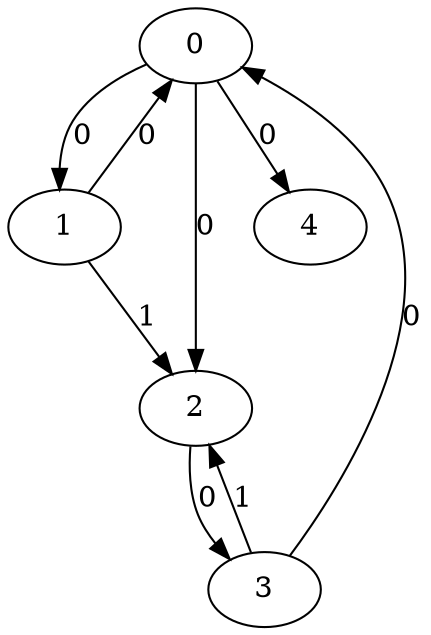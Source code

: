 // Source:793 Canonical: -1 0 0 -1 0 0 -1 1 -1 -1 -1 -1 -1 0 -1 0 -1 1 -1 -1 -1 -1 -1 -1 -1
digraph HRA_from_793_graph_000 {
  0 -> 1 [label="0"];
  0 -> 2 [label="0"];
  1 -> 0 [label="0"];
  1 -> 2 [label="1"];
  2 -> 3 [label="0"];
  3 -> 0 [label="0"];
  3 -> 2 [label="1"];
  0 -> 4 [label="0"];
}

// Source:793 Canonical: -1 0 0 -1 0 0 -1 1 -1 -1 -1 -1 -1 0 -1 0 -1 1 -1 -1 0 -1 -1 -1 -1
digraph HRA_from_793_graph_001 {
  0 -> 1 [label="0"];
  0 -> 2 [label="0"];
  1 -> 0 [label="0"];
  1 -> 2 [label="1"];
  2 -> 3 [label="0"];
  3 -> 0 [label="0"];
  3 -> 2 [label="1"];
  0 -> 4 [label="0"];
  4 -> 0 [label="0"];
}

// Source:793 Canonical: -1 0 0 -1 -1 0 -1 1 -1 0 -1 -1 -1 0 -1 0 -1 1 -1 -1 -1 -1 -1 -1 -1
digraph HRA_from_793_graph_002 {
  0 -> 1 [label="0"];
  0 -> 2 [label="0"];
  1 -> 0 [label="0"];
  1 -> 2 [label="1"];
  2 -> 3 [label="0"];
  3 -> 0 [label="0"];
  3 -> 2 [label="1"];
  1 -> 4 [label="0"];
}

// Source:793 Canonical: -1 0 0 -1 0 0 -1 1 -1 0 -1 -1 -1 0 -1 0 -1 1 -1 -1 -1 -1 -1 -1 -1
digraph HRA_from_793_graph_003 {
  0 -> 1 [label="0"];
  0 -> 2 [label="0"];
  1 -> 0 [label="0"];
  1 -> 2 [label="1"];
  2 -> 3 [label="0"];
  3 -> 0 [label="0"];
  3 -> 2 [label="1"];
  0 -> 4 [label="0"];
  1 -> 4 [label="0"];
}

// Source:793 Canonical: -1 0 0 -1 -1 0 -1 1 -1 0 -1 -1 -1 0 -1 0 -1 1 -1 -1 0 -1 -1 -1 -1
digraph HRA_from_793_graph_004 {
  0 -> 1 [label="0"];
  0 -> 2 [label="0"];
  1 -> 0 [label="0"];
  1 -> 2 [label="1"];
  2 -> 3 [label="0"];
  3 -> 0 [label="0"];
  3 -> 2 [label="1"];
  4 -> 0 [label="0"];
  1 -> 4 [label="0"];
}

// Source:793 Canonical: -1 0 0 -1 0 0 -1 1 -1 0 -1 -1 -1 0 -1 0 -1 1 -1 -1 0 -1 -1 -1 -1
digraph HRA_from_793_graph_005 {
  0 -> 1 [label="0"];
  0 -> 2 [label="0"];
  1 -> 0 [label="0"];
  1 -> 2 [label="1"];
  2 -> 3 [label="0"];
  3 -> 0 [label="0"];
  3 -> 2 [label="1"];
  0 -> 4 [label="0"];
  4 -> 0 [label="0"];
  1 -> 4 [label="0"];
}

// Source:793 Canonical: -1 0 0 -1 0 0 -1 1 -1 -1 -1 -1 -1 0 -1 0 -1 1 -1 -1 -1 0 -1 -1 -1
digraph HRA_from_793_graph_006 {
  0 -> 1 [label="0"];
  0 -> 2 [label="0"];
  1 -> 0 [label="0"];
  1 -> 2 [label="1"];
  2 -> 3 [label="0"];
  3 -> 0 [label="0"];
  3 -> 2 [label="1"];
  0 -> 4 [label="0"];
  4 -> 1 [label="0"];
}

// Source:793 Canonical: -1 0 0 -1 0 0 -1 1 -1 -1 -1 -1 -1 0 -1 0 -1 1 -1 -1 0 0 -1 -1 -1
digraph HRA_from_793_graph_007 {
  0 -> 1 [label="0"];
  0 -> 2 [label="0"];
  1 -> 0 [label="0"];
  1 -> 2 [label="1"];
  2 -> 3 [label="0"];
  3 -> 0 [label="0"];
  3 -> 2 [label="1"];
  0 -> 4 [label="0"];
  4 -> 0 [label="0"];
  4 -> 1 [label="0"];
}

// Source:793 Canonical: -1 0 0 -1 -1 0 -1 1 -1 0 -1 -1 -1 0 -1 0 -1 1 -1 -1 -1 0 -1 -1 -1
digraph HRA_from_793_graph_008 {
  0 -> 1 [label="0"];
  0 -> 2 [label="0"];
  1 -> 0 [label="0"];
  1 -> 2 [label="1"];
  2 -> 3 [label="0"];
  3 -> 0 [label="0"];
  3 -> 2 [label="1"];
  1 -> 4 [label="0"];
  4 -> 1 [label="0"];
}

// Source:793 Canonical: -1 0 0 -1 0 0 -1 1 -1 0 -1 -1 -1 0 -1 0 -1 1 -1 -1 -1 0 -1 -1 -1
digraph HRA_from_793_graph_009 {
  0 -> 1 [label="0"];
  0 -> 2 [label="0"];
  1 -> 0 [label="0"];
  1 -> 2 [label="1"];
  2 -> 3 [label="0"];
  3 -> 0 [label="0"];
  3 -> 2 [label="1"];
  0 -> 4 [label="0"];
  1 -> 4 [label="0"];
  4 -> 1 [label="0"];
}

// Source:793 Canonical: -1 0 0 -1 -1 0 -1 1 -1 0 -1 -1 -1 0 -1 0 -1 1 -1 -1 0 0 -1 -1 -1
digraph HRA_from_793_graph_010 {
  0 -> 1 [label="0"];
  0 -> 2 [label="0"];
  1 -> 0 [label="0"];
  1 -> 2 [label="1"];
  2 -> 3 [label="0"];
  3 -> 0 [label="0"];
  3 -> 2 [label="1"];
  4 -> 0 [label="0"];
  1 -> 4 [label="0"];
  4 -> 1 [label="0"];
}

// Source:793 Canonical: -1 0 0 -1 0 0 -1 1 -1 0 -1 -1 -1 0 -1 0 -1 1 -1 -1 0 0 -1 -1 -1
digraph HRA_from_793_graph_011 {
  0 -> 1 [label="0"];
  0 -> 2 [label="0"];
  1 -> 0 [label="0"];
  1 -> 2 [label="1"];
  2 -> 3 [label="0"];
  3 -> 0 [label="0"];
  3 -> 2 [label="1"];
  0 -> 4 [label="0"];
  4 -> 0 [label="0"];
  1 -> 4 [label="0"];
  4 -> 1 [label="0"];
}

// Source:793 Canonical: -1 0 0 -1 -1 0 -1 1 -1 -1 -1 -1 -1 0 0 0 -1 1 -1 -1 -1 -1 -1 -1 -1
digraph HRA_from_793_graph_012 {
  0 -> 1 [label="0"];
  0 -> 2 [label="0"];
  1 -> 0 [label="0"];
  1 -> 2 [label="1"];
  2 -> 3 [label="0"];
  3 -> 0 [label="0"];
  3 -> 2 [label="1"];
  2 -> 4 [label="0"];
}

// Source:793 Canonical: -1 0 0 -1 0 0 -1 1 -1 -1 -1 -1 -1 0 0 0 -1 1 -1 -1 -1 -1 -1 -1 -1
digraph HRA_from_793_graph_013 {
  0 -> 1 [label="0"];
  0 -> 2 [label="0"];
  1 -> 0 [label="0"];
  1 -> 2 [label="1"];
  2 -> 3 [label="0"];
  3 -> 0 [label="0"];
  3 -> 2 [label="1"];
  0 -> 4 [label="0"];
  2 -> 4 [label="0"];
}

// Source:793 Canonical: -1 0 0 -1 -1 0 -1 1 -1 -1 -1 -1 -1 0 0 0 -1 1 -1 -1 0 -1 -1 -1 -1
digraph HRA_from_793_graph_014 {
  0 -> 1 [label="0"];
  0 -> 2 [label="0"];
  1 -> 0 [label="0"];
  1 -> 2 [label="1"];
  2 -> 3 [label="0"];
  3 -> 0 [label="0"];
  3 -> 2 [label="1"];
  4 -> 0 [label="0"];
  2 -> 4 [label="0"];
}

// Source:793 Canonical: -1 0 0 -1 0 0 -1 1 -1 -1 -1 -1 -1 0 0 0 -1 1 -1 -1 0 -1 -1 -1 -1
digraph HRA_from_793_graph_015 {
  0 -> 1 [label="0"];
  0 -> 2 [label="0"];
  1 -> 0 [label="0"];
  1 -> 2 [label="1"];
  2 -> 3 [label="0"];
  3 -> 0 [label="0"];
  3 -> 2 [label="1"];
  0 -> 4 [label="0"];
  4 -> 0 [label="0"];
  2 -> 4 [label="0"];
}

// Source:793 Canonical: -1 0 0 -1 -1 0 -1 1 -1 0 -1 -1 -1 0 0 0 -1 1 -1 -1 -1 -1 -1 -1 -1
digraph HRA_from_793_graph_016 {
  0 -> 1 [label="0"];
  0 -> 2 [label="0"];
  1 -> 0 [label="0"];
  1 -> 2 [label="1"];
  2 -> 3 [label="0"];
  3 -> 0 [label="0"];
  3 -> 2 [label="1"];
  1 -> 4 [label="0"];
  2 -> 4 [label="0"];
}

// Source:793 Canonical: -1 0 0 -1 0 0 -1 1 -1 0 -1 -1 -1 0 0 0 -1 1 -1 -1 -1 -1 -1 -1 -1
digraph HRA_from_793_graph_017 {
  0 -> 1 [label="0"];
  0 -> 2 [label="0"];
  1 -> 0 [label="0"];
  1 -> 2 [label="1"];
  2 -> 3 [label="0"];
  3 -> 0 [label="0"];
  3 -> 2 [label="1"];
  0 -> 4 [label="0"];
  1 -> 4 [label="0"];
  2 -> 4 [label="0"];
}

// Source:793 Canonical: -1 0 0 -1 -1 0 -1 1 -1 0 -1 -1 -1 0 0 0 -1 1 -1 -1 0 -1 -1 -1 -1
digraph HRA_from_793_graph_018 {
  0 -> 1 [label="0"];
  0 -> 2 [label="0"];
  1 -> 0 [label="0"];
  1 -> 2 [label="1"];
  2 -> 3 [label="0"];
  3 -> 0 [label="0"];
  3 -> 2 [label="1"];
  4 -> 0 [label="0"];
  1 -> 4 [label="0"];
  2 -> 4 [label="0"];
}

// Source:793 Canonical: -1 0 0 -1 0 0 -1 1 -1 0 -1 -1 -1 0 0 0 -1 1 -1 -1 0 -1 -1 -1 -1
digraph HRA_from_793_graph_019 {
  0 -> 1 [label="0"];
  0 -> 2 [label="0"];
  1 -> 0 [label="0"];
  1 -> 2 [label="1"];
  2 -> 3 [label="0"];
  3 -> 0 [label="0"];
  3 -> 2 [label="1"];
  0 -> 4 [label="0"];
  4 -> 0 [label="0"];
  1 -> 4 [label="0"];
  2 -> 4 [label="0"];
}

// Source:793 Canonical: -1 0 0 -1 -1 0 -1 1 -1 -1 -1 -1 -1 0 0 0 -1 1 -1 -1 -1 0 -1 -1 -1
digraph HRA_from_793_graph_020 {
  0 -> 1 [label="0"];
  0 -> 2 [label="0"];
  1 -> 0 [label="0"];
  1 -> 2 [label="1"];
  2 -> 3 [label="0"];
  3 -> 0 [label="0"];
  3 -> 2 [label="1"];
  4 -> 1 [label="0"];
  2 -> 4 [label="0"];
}

// Source:793 Canonical: -1 0 0 -1 0 0 -1 1 -1 -1 -1 -1 -1 0 0 0 -1 1 -1 -1 -1 0 -1 -1 -1
digraph HRA_from_793_graph_021 {
  0 -> 1 [label="0"];
  0 -> 2 [label="0"];
  1 -> 0 [label="0"];
  1 -> 2 [label="1"];
  2 -> 3 [label="0"];
  3 -> 0 [label="0"];
  3 -> 2 [label="1"];
  0 -> 4 [label="0"];
  4 -> 1 [label="0"];
  2 -> 4 [label="0"];
}

// Source:793 Canonical: -1 0 0 -1 -1 0 -1 1 -1 -1 -1 -1 -1 0 0 0 -1 1 -1 -1 0 0 -1 -1 -1
digraph HRA_from_793_graph_022 {
  0 -> 1 [label="0"];
  0 -> 2 [label="0"];
  1 -> 0 [label="0"];
  1 -> 2 [label="1"];
  2 -> 3 [label="0"];
  3 -> 0 [label="0"];
  3 -> 2 [label="1"];
  4 -> 0 [label="0"];
  4 -> 1 [label="0"];
  2 -> 4 [label="0"];
}

// Source:793 Canonical: -1 0 0 -1 0 0 -1 1 -1 -1 -1 -1 -1 0 0 0 -1 1 -1 -1 0 0 -1 -1 -1
digraph HRA_from_793_graph_023 {
  0 -> 1 [label="0"];
  0 -> 2 [label="0"];
  1 -> 0 [label="0"];
  1 -> 2 [label="1"];
  2 -> 3 [label="0"];
  3 -> 0 [label="0"];
  3 -> 2 [label="1"];
  0 -> 4 [label="0"];
  4 -> 0 [label="0"];
  4 -> 1 [label="0"];
  2 -> 4 [label="0"];
}

// Source:793 Canonical: -1 0 0 -1 -1 0 -1 1 -1 0 -1 -1 -1 0 0 0 -1 1 -1 -1 -1 0 -1 -1 -1
digraph HRA_from_793_graph_024 {
  0 -> 1 [label="0"];
  0 -> 2 [label="0"];
  1 -> 0 [label="0"];
  1 -> 2 [label="1"];
  2 -> 3 [label="0"];
  3 -> 0 [label="0"];
  3 -> 2 [label="1"];
  1 -> 4 [label="0"];
  4 -> 1 [label="0"];
  2 -> 4 [label="0"];
}

// Source:793 Canonical: -1 0 0 -1 0 0 -1 1 -1 0 -1 -1 -1 0 0 0 -1 1 -1 -1 -1 0 -1 -1 -1
digraph HRA_from_793_graph_025 {
  0 -> 1 [label="0"];
  0 -> 2 [label="0"];
  1 -> 0 [label="0"];
  1 -> 2 [label="1"];
  2 -> 3 [label="0"];
  3 -> 0 [label="0"];
  3 -> 2 [label="1"];
  0 -> 4 [label="0"];
  1 -> 4 [label="0"];
  4 -> 1 [label="0"];
  2 -> 4 [label="0"];
}

// Source:793 Canonical: -1 0 0 -1 -1 0 -1 1 -1 0 -1 -1 -1 0 0 0 -1 1 -1 -1 0 0 -1 -1 -1
digraph HRA_from_793_graph_026 {
  0 -> 1 [label="0"];
  0 -> 2 [label="0"];
  1 -> 0 [label="0"];
  1 -> 2 [label="1"];
  2 -> 3 [label="0"];
  3 -> 0 [label="0"];
  3 -> 2 [label="1"];
  4 -> 0 [label="0"];
  1 -> 4 [label="0"];
  4 -> 1 [label="0"];
  2 -> 4 [label="0"];
}

// Source:793 Canonical: -1 0 0 -1 0 0 -1 1 -1 0 -1 -1 -1 0 0 0 -1 1 -1 -1 0 0 -1 -1 -1
digraph HRA_from_793_graph_027 {
  0 -> 1 [label="0"];
  0 -> 2 [label="0"];
  1 -> 0 [label="0"];
  1 -> 2 [label="1"];
  2 -> 3 [label="0"];
  3 -> 0 [label="0"];
  3 -> 2 [label="1"];
  0 -> 4 [label="0"];
  4 -> 0 [label="0"];
  1 -> 4 [label="0"];
  4 -> 1 [label="0"];
  2 -> 4 [label="0"];
}

// Source:793 Canonical: -1 0 0 -1 0 0 -1 1 -1 -1 -1 -1 -1 0 -1 0 -1 1 -1 -1 -1 -1 0 -1 -1
digraph HRA_from_793_graph_028 {
  0 -> 1 [label="0"];
  0 -> 2 [label="0"];
  1 -> 0 [label="0"];
  1 -> 2 [label="1"];
  2 -> 3 [label="0"];
  3 -> 0 [label="0"];
  3 -> 2 [label="1"];
  0 -> 4 [label="0"];
  4 -> 2 [label="0"];
}

// Source:793 Canonical: -1 0 0 -1 0 0 -1 1 -1 -1 -1 -1 -1 0 -1 0 -1 1 -1 -1 0 -1 0 -1 -1
digraph HRA_from_793_graph_029 {
  0 -> 1 [label="0"];
  0 -> 2 [label="0"];
  1 -> 0 [label="0"];
  1 -> 2 [label="1"];
  2 -> 3 [label="0"];
  3 -> 0 [label="0"];
  3 -> 2 [label="1"];
  0 -> 4 [label="0"];
  4 -> 0 [label="0"];
  4 -> 2 [label="0"];
}

// Source:793 Canonical: -1 0 0 -1 -1 0 -1 1 -1 0 -1 -1 -1 0 -1 0 -1 1 -1 -1 -1 -1 0 -1 -1
digraph HRA_from_793_graph_030 {
  0 -> 1 [label="0"];
  0 -> 2 [label="0"];
  1 -> 0 [label="0"];
  1 -> 2 [label="1"];
  2 -> 3 [label="0"];
  3 -> 0 [label="0"];
  3 -> 2 [label="1"];
  1 -> 4 [label="0"];
  4 -> 2 [label="0"];
}

// Source:793 Canonical: -1 0 0 -1 0 0 -1 1 -1 0 -1 -1 -1 0 -1 0 -1 1 -1 -1 -1 -1 0 -1 -1
digraph HRA_from_793_graph_031 {
  0 -> 1 [label="0"];
  0 -> 2 [label="0"];
  1 -> 0 [label="0"];
  1 -> 2 [label="1"];
  2 -> 3 [label="0"];
  3 -> 0 [label="0"];
  3 -> 2 [label="1"];
  0 -> 4 [label="0"];
  1 -> 4 [label="0"];
  4 -> 2 [label="0"];
}

// Source:793 Canonical: -1 0 0 -1 -1 0 -1 1 -1 0 -1 -1 -1 0 -1 0 -1 1 -1 -1 0 -1 0 -1 -1
digraph HRA_from_793_graph_032 {
  0 -> 1 [label="0"];
  0 -> 2 [label="0"];
  1 -> 0 [label="0"];
  1 -> 2 [label="1"];
  2 -> 3 [label="0"];
  3 -> 0 [label="0"];
  3 -> 2 [label="1"];
  4 -> 0 [label="0"];
  1 -> 4 [label="0"];
  4 -> 2 [label="0"];
}

// Source:793 Canonical: -1 0 0 -1 0 0 -1 1 -1 0 -1 -1 -1 0 -1 0 -1 1 -1 -1 0 -1 0 -1 -1
digraph HRA_from_793_graph_033 {
  0 -> 1 [label="0"];
  0 -> 2 [label="0"];
  1 -> 0 [label="0"];
  1 -> 2 [label="1"];
  2 -> 3 [label="0"];
  3 -> 0 [label="0"];
  3 -> 2 [label="1"];
  0 -> 4 [label="0"];
  4 -> 0 [label="0"];
  1 -> 4 [label="0"];
  4 -> 2 [label="0"];
}

// Source:793 Canonical: -1 0 0 -1 0 0 -1 1 -1 -1 -1 -1 -1 0 -1 0 -1 1 -1 -1 -1 0 0 -1 -1
digraph HRA_from_793_graph_034 {
  0 -> 1 [label="0"];
  0 -> 2 [label="0"];
  1 -> 0 [label="0"];
  1 -> 2 [label="1"];
  2 -> 3 [label="0"];
  3 -> 0 [label="0"];
  3 -> 2 [label="1"];
  0 -> 4 [label="0"];
  4 -> 1 [label="0"];
  4 -> 2 [label="0"];
}

// Source:793 Canonical: -1 0 0 -1 0 0 -1 1 -1 -1 -1 -1 -1 0 -1 0 -1 1 -1 -1 0 0 0 -1 -1
digraph HRA_from_793_graph_035 {
  0 -> 1 [label="0"];
  0 -> 2 [label="0"];
  1 -> 0 [label="0"];
  1 -> 2 [label="1"];
  2 -> 3 [label="0"];
  3 -> 0 [label="0"];
  3 -> 2 [label="1"];
  0 -> 4 [label="0"];
  4 -> 0 [label="0"];
  4 -> 1 [label="0"];
  4 -> 2 [label="0"];
}

// Source:793 Canonical: -1 0 0 -1 -1 0 -1 1 -1 0 -1 -1 -1 0 -1 0 -1 1 -1 -1 -1 0 0 -1 -1
digraph HRA_from_793_graph_036 {
  0 -> 1 [label="0"];
  0 -> 2 [label="0"];
  1 -> 0 [label="0"];
  1 -> 2 [label="1"];
  2 -> 3 [label="0"];
  3 -> 0 [label="0"];
  3 -> 2 [label="1"];
  1 -> 4 [label="0"];
  4 -> 1 [label="0"];
  4 -> 2 [label="0"];
}

// Source:793 Canonical: -1 0 0 -1 0 0 -1 1 -1 0 -1 -1 -1 0 -1 0 -1 1 -1 -1 -1 0 0 -1 -1
digraph HRA_from_793_graph_037 {
  0 -> 1 [label="0"];
  0 -> 2 [label="0"];
  1 -> 0 [label="0"];
  1 -> 2 [label="1"];
  2 -> 3 [label="0"];
  3 -> 0 [label="0"];
  3 -> 2 [label="1"];
  0 -> 4 [label="0"];
  1 -> 4 [label="0"];
  4 -> 1 [label="0"];
  4 -> 2 [label="0"];
}

// Source:793 Canonical: -1 0 0 -1 -1 0 -1 1 -1 0 -1 -1 -1 0 -1 0 -1 1 -1 -1 0 0 0 -1 -1
digraph HRA_from_793_graph_038 {
  0 -> 1 [label="0"];
  0 -> 2 [label="0"];
  1 -> 0 [label="0"];
  1 -> 2 [label="1"];
  2 -> 3 [label="0"];
  3 -> 0 [label="0"];
  3 -> 2 [label="1"];
  4 -> 0 [label="0"];
  1 -> 4 [label="0"];
  4 -> 1 [label="0"];
  4 -> 2 [label="0"];
}

// Source:793 Canonical: -1 0 0 -1 0 0 -1 1 -1 0 -1 -1 -1 0 -1 0 -1 1 -1 -1 0 0 0 -1 -1
digraph HRA_from_793_graph_039 {
  0 -> 1 [label="0"];
  0 -> 2 [label="0"];
  1 -> 0 [label="0"];
  1 -> 2 [label="1"];
  2 -> 3 [label="0"];
  3 -> 0 [label="0"];
  3 -> 2 [label="1"];
  0 -> 4 [label="0"];
  4 -> 0 [label="0"];
  1 -> 4 [label="0"];
  4 -> 1 [label="0"];
  4 -> 2 [label="0"];
}

// Source:793 Canonical: -1 0 0 -1 -1 0 -1 1 -1 -1 -1 -1 -1 0 0 0 -1 1 -1 -1 -1 -1 0 -1 -1
digraph HRA_from_793_graph_040 {
  0 -> 1 [label="0"];
  0 -> 2 [label="0"];
  1 -> 0 [label="0"];
  1 -> 2 [label="1"];
  2 -> 3 [label="0"];
  3 -> 0 [label="0"];
  3 -> 2 [label="1"];
  2 -> 4 [label="0"];
  4 -> 2 [label="0"];
}

// Source:793 Canonical: -1 0 0 -1 0 0 -1 1 -1 -1 -1 -1 -1 0 0 0 -1 1 -1 -1 -1 -1 0 -1 -1
digraph HRA_from_793_graph_041 {
  0 -> 1 [label="0"];
  0 -> 2 [label="0"];
  1 -> 0 [label="0"];
  1 -> 2 [label="1"];
  2 -> 3 [label="0"];
  3 -> 0 [label="0"];
  3 -> 2 [label="1"];
  0 -> 4 [label="0"];
  2 -> 4 [label="0"];
  4 -> 2 [label="0"];
}

// Source:793 Canonical: -1 0 0 -1 -1 0 -1 1 -1 -1 -1 -1 -1 0 0 0 -1 1 -1 -1 0 -1 0 -1 -1
digraph HRA_from_793_graph_042 {
  0 -> 1 [label="0"];
  0 -> 2 [label="0"];
  1 -> 0 [label="0"];
  1 -> 2 [label="1"];
  2 -> 3 [label="0"];
  3 -> 0 [label="0"];
  3 -> 2 [label="1"];
  4 -> 0 [label="0"];
  2 -> 4 [label="0"];
  4 -> 2 [label="0"];
}

// Source:793 Canonical: -1 0 0 -1 0 0 -1 1 -1 -1 -1 -1 -1 0 0 0 -1 1 -1 -1 0 -1 0 -1 -1
digraph HRA_from_793_graph_043 {
  0 -> 1 [label="0"];
  0 -> 2 [label="0"];
  1 -> 0 [label="0"];
  1 -> 2 [label="1"];
  2 -> 3 [label="0"];
  3 -> 0 [label="0"];
  3 -> 2 [label="1"];
  0 -> 4 [label="0"];
  4 -> 0 [label="0"];
  2 -> 4 [label="0"];
  4 -> 2 [label="0"];
}

// Source:793 Canonical: -1 0 0 -1 -1 0 -1 1 -1 0 -1 -1 -1 0 0 0 -1 1 -1 -1 -1 -1 0 -1 -1
digraph HRA_from_793_graph_044 {
  0 -> 1 [label="0"];
  0 -> 2 [label="0"];
  1 -> 0 [label="0"];
  1 -> 2 [label="1"];
  2 -> 3 [label="0"];
  3 -> 0 [label="0"];
  3 -> 2 [label="1"];
  1 -> 4 [label="0"];
  2 -> 4 [label="0"];
  4 -> 2 [label="0"];
}

// Source:793 Canonical: -1 0 0 -1 0 0 -1 1 -1 0 -1 -1 -1 0 0 0 -1 1 -1 -1 -1 -1 0 -1 -1
digraph HRA_from_793_graph_045 {
  0 -> 1 [label="0"];
  0 -> 2 [label="0"];
  1 -> 0 [label="0"];
  1 -> 2 [label="1"];
  2 -> 3 [label="0"];
  3 -> 0 [label="0"];
  3 -> 2 [label="1"];
  0 -> 4 [label="0"];
  1 -> 4 [label="0"];
  2 -> 4 [label="0"];
  4 -> 2 [label="0"];
}

// Source:793 Canonical: -1 0 0 -1 -1 0 -1 1 -1 0 -1 -1 -1 0 0 0 -1 1 -1 -1 0 -1 0 -1 -1
digraph HRA_from_793_graph_046 {
  0 -> 1 [label="0"];
  0 -> 2 [label="0"];
  1 -> 0 [label="0"];
  1 -> 2 [label="1"];
  2 -> 3 [label="0"];
  3 -> 0 [label="0"];
  3 -> 2 [label="1"];
  4 -> 0 [label="0"];
  1 -> 4 [label="0"];
  2 -> 4 [label="0"];
  4 -> 2 [label="0"];
}

// Source:793 Canonical: -1 0 0 -1 0 0 -1 1 -1 0 -1 -1 -1 0 0 0 -1 1 -1 -1 0 -1 0 -1 -1
digraph HRA_from_793_graph_047 {
  0 -> 1 [label="0"];
  0 -> 2 [label="0"];
  1 -> 0 [label="0"];
  1 -> 2 [label="1"];
  2 -> 3 [label="0"];
  3 -> 0 [label="0"];
  3 -> 2 [label="1"];
  0 -> 4 [label="0"];
  4 -> 0 [label="0"];
  1 -> 4 [label="0"];
  2 -> 4 [label="0"];
  4 -> 2 [label="0"];
}

// Source:793 Canonical: -1 0 0 -1 -1 0 -1 1 -1 -1 -1 -1 -1 0 0 0 -1 1 -1 -1 -1 0 0 -1 -1
digraph HRA_from_793_graph_048 {
  0 -> 1 [label="0"];
  0 -> 2 [label="0"];
  1 -> 0 [label="0"];
  1 -> 2 [label="1"];
  2 -> 3 [label="0"];
  3 -> 0 [label="0"];
  3 -> 2 [label="1"];
  4 -> 1 [label="0"];
  2 -> 4 [label="0"];
  4 -> 2 [label="0"];
}

// Source:793 Canonical: -1 0 0 -1 0 0 -1 1 -1 -1 -1 -1 -1 0 0 0 -1 1 -1 -1 -1 0 0 -1 -1
digraph HRA_from_793_graph_049 {
  0 -> 1 [label="0"];
  0 -> 2 [label="0"];
  1 -> 0 [label="0"];
  1 -> 2 [label="1"];
  2 -> 3 [label="0"];
  3 -> 0 [label="0"];
  3 -> 2 [label="1"];
  0 -> 4 [label="0"];
  4 -> 1 [label="0"];
  2 -> 4 [label="0"];
  4 -> 2 [label="0"];
}

// Source:793 Canonical: -1 0 0 -1 -1 0 -1 1 -1 -1 -1 -1 -1 0 0 0 -1 1 -1 -1 0 0 0 -1 -1
digraph HRA_from_793_graph_050 {
  0 -> 1 [label="0"];
  0 -> 2 [label="0"];
  1 -> 0 [label="0"];
  1 -> 2 [label="1"];
  2 -> 3 [label="0"];
  3 -> 0 [label="0"];
  3 -> 2 [label="1"];
  4 -> 0 [label="0"];
  4 -> 1 [label="0"];
  2 -> 4 [label="0"];
  4 -> 2 [label="0"];
}

// Source:793 Canonical: -1 0 0 -1 0 0 -1 1 -1 -1 -1 -1 -1 0 0 0 -1 1 -1 -1 0 0 0 -1 -1
digraph HRA_from_793_graph_051 {
  0 -> 1 [label="0"];
  0 -> 2 [label="0"];
  1 -> 0 [label="0"];
  1 -> 2 [label="1"];
  2 -> 3 [label="0"];
  3 -> 0 [label="0"];
  3 -> 2 [label="1"];
  0 -> 4 [label="0"];
  4 -> 0 [label="0"];
  4 -> 1 [label="0"];
  2 -> 4 [label="0"];
  4 -> 2 [label="0"];
}

// Source:793 Canonical: -1 0 0 -1 -1 0 -1 1 -1 0 -1 -1 -1 0 0 0 -1 1 -1 -1 -1 0 0 -1 -1
digraph HRA_from_793_graph_052 {
  0 -> 1 [label="0"];
  0 -> 2 [label="0"];
  1 -> 0 [label="0"];
  1 -> 2 [label="1"];
  2 -> 3 [label="0"];
  3 -> 0 [label="0"];
  3 -> 2 [label="1"];
  1 -> 4 [label="0"];
  4 -> 1 [label="0"];
  2 -> 4 [label="0"];
  4 -> 2 [label="0"];
}

// Source:793 Canonical: -1 0 0 -1 0 0 -1 1 -1 0 -1 -1 -1 0 0 0 -1 1 -1 -1 -1 0 0 -1 -1
digraph HRA_from_793_graph_053 {
  0 -> 1 [label="0"];
  0 -> 2 [label="0"];
  1 -> 0 [label="0"];
  1 -> 2 [label="1"];
  2 -> 3 [label="0"];
  3 -> 0 [label="0"];
  3 -> 2 [label="1"];
  0 -> 4 [label="0"];
  1 -> 4 [label="0"];
  4 -> 1 [label="0"];
  2 -> 4 [label="0"];
  4 -> 2 [label="0"];
}

// Source:793 Canonical: -1 0 0 -1 -1 0 -1 1 -1 0 -1 -1 -1 0 0 0 -1 1 -1 -1 0 0 0 -1 -1
digraph HRA_from_793_graph_054 {
  0 -> 1 [label="0"];
  0 -> 2 [label="0"];
  1 -> 0 [label="0"];
  1 -> 2 [label="1"];
  2 -> 3 [label="0"];
  3 -> 0 [label="0"];
  3 -> 2 [label="1"];
  4 -> 0 [label="0"];
  1 -> 4 [label="0"];
  4 -> 1 [label="0"];
  2 -> 4 [label="0"];
  4 -> 2 [label="0"];
}

// Source:793 Canonical: -1 0 0 -1 0 0 -1 1 -1 0 -1 -1 -1 0 0 0 -1 1 -1 -1 0 0 0 -1 -1
digraph HRA_from_793_graph_055 {
  0 -> 1 [label="0"];
  0 -> 2 [label="0"];
  1 -> 0 [label="0"];
  1 -> 2 [label="1"];
  2 -> 3 [label="0"];
  3 -> 0 [label="0"];
  3 -> 2 [label="1"];
  0 -> 4 [label="0"];
  4 -> 0 [label="0"];
  1 -> 4 [label="0"];
  4 -> 1 [label="0"];
  2 -> 4 [label="0"];
  4 -> 2 [label="0"];
}

// Source:793 Canonical: -1 0 0 -1 -1 0 -1 1 -1 -1 -1 -1 -1 0 -1 0 -1 1 -1 0 -1 -1 -1 -1 -1
digraph HRA_from_793_graph_056 {
  0 -> 1 [label="0"];
  0 -> 2 [label="0"];
  1 -> 0 [label="0"];
  1 -> 2 [label="1"];
  2 -> 3 [label="0"];
  3 -> 0 [label="0"];
  3 -> 2 [label="1"];
  3 -> 4 [label="0"];
}

// Source:793 Canonical: -1 0 0 -1 0 0 -1 1 -1 -1 -1 -1 -1 0 -1 0 -1 1 -1 0 -1 -1 -1 -1 -1
digraph HRA_from_793_graph_057 {
  0 -> 1 [label="0"];
  0 -> 2 [label="0"];
  1 -> 0 [label="0"];
  1 -> 2 [label="1"];
  2 -> 3 [label="0"];
  3 -> 0 [label="0"];
  3 -> 2 [label="1"];
  0 -> 4 [label="0"];
  3 -> 4 [label="0"];
}

// Source:793 Canonical: -1 0 0 -1 -1 0 -1 1 -1 -1 -1 -1 -1 0 -1 0 -1 1 -1 0 0 -1 -1 -1 -1
digraph HRA_from_793_graph_058 {
  0 -> 1 [label="0"];
  0 -> 2 [label="0"];
  1 -> 0 [label="0"];
  1 -> 2 [label="1"];
  2 -> 3 [label="0"];
  3 -> 0 [label="0"];
  3 -> 2 [label="1"];
  4 -> 0 [label="0"];
  3 -> 4 [label="0"];
}

// Source:793 Canonical: -1 0 0 -1 0 0 -1 1 -1 -1 -1 -1 -1 0 -1 0 -1 1 -1 0 0 -1 -1 -1 -1
digraph HRA_from_793_graph_059 {
  0 -> 1 [label="0"];
  0 -> 2 [label="0"];
  1 -> 0 [label="0"];
  1 -> 2 [label="1"];
  2 -> 3 [label="0"];
  3 -> 0 [label="0"];
  3 -> 2 [label="1"];
  0 -> 4 [label="0"];
  4 -> 0 [label="0"];
  3 -> 4 [label="0"];
}

// Source:793 Canonical: -1 0 0 -1 -1 0 -1 1 -1 0 -1 -1 -1 0 -1 0 -1 1 -1 0 -1 -1 -1 -1 -1
digraph HRA_from_793_graph_060 {
  0 -> 1 [label="0"];
  0 -> 2 [label="0"];
  1 -> 0 [label="0"];
  1 -> 2 [label="1"];
  2 -> 3 [label="0"];
  3 -> 0 [label="0"];
  3 -> 2 [label="1"];
  1 -> 4 [label="0"];
  3 -> 4 [label="0"];
}

// Source:793 Canonical: -1 0 0 -1 0 0 -1 1 -1 0 -1 -1 -1 0 -1 0 -1 1 -1 0 -1 -1 -1 -1 -1
digraph HRA_from_793_graph_061 {
  0 -> 1 [label="0"];
  0 -> 2 [label="0"];
  1 -> 0 [label="0"];
  1 -> 2 [label="1"];
  2 -> 3 [label="0"];
  3 -> 0 [label="0"];
  3 -> 2 [label="1"];
  0 -> 4 [label="0"];
  1 -> 4 [label="0"];
  3 -> 4 [label="0"];
}

// Source:793 Canonical: -1 0 0 -1 -1 0 -1 1 -1 0 -1 -1 -1 0 -1 0 -1 1 -1 0 0 -1 -1 -1 -1
digraph HRA_from_793_graph_062 {
  0 -> 1 [label="0"];
  0 -> 2 [label="0"];
  1 -> 0 [label="0"];
  1 -> 2 [label="1"];
  2 -> 3 [label="0"];
  3 -> 0 [label="0"];
  3 -> 2 [label="1"];
  4 -> 0 [label="0"];
  1 -> 4 [label="0"];
  3 -> 4 [label="0"];
}

// Source:793 Canonical: -1 0 0 -1 0 0 -1 1 -1 0 -1 -1 -1 0 -1 0 -1 1 -1 0 0 -1 -1 -1 -1
digraph HRA_from_793_graph_063 {
  0 -> 1 [label="0"];
  0 -> 2 [label="0"];
  1 -> 0 [label="0"];
  1 -> 2 [label="1"];
  2 -> 3 [label="0"];
  3 -> 0 [label="0"];
  3 -> 2 [label="1"];
  0 -> 4 [label="0"];
  4 -> 0 [label="0"];
  1 -> 4 [label="0"];
  3 -> 4 [label="0"];
}

// Source:793 Canonical: -1 0 0 -1 -1 0 -1 1 -1 -1 -1 -1 -1 0 -1 0 -1 1 -1 0 -1 0 -1 -1 -1
digraph HRA_from_793_graph_064 {
  0 -> 1 [label="0"];
  0 -> 2 [label="0"];
  1 -> 0 [label="0"];
  1 -> 2 [label="1"];
  2 -> 3 [label="0"];
  3 -> 0 [label="0"];
  3 -> 2 [label="1"];
  4 -> 1 [label="0"];
  3 -> 4 [label="0"];
}

// Source:793 Canonical: -1 0 0 -1 0 0 -1 1 -1 -1 -1 -1 -1 0 -1 0 -1 1 -1 0 -1 0 -1 -1 -1
digraph HRA_from_793_graph_065 {
  0 -> 1 [label="0"];
  0 -> 2 [label="0"];
  1 -> 0 [label="0"];
  1 -> 2 [label="1"];
  2 -> 3 [label="0"];
  3 -> 0 [label="0"];
  3 -> 2 [label="1"];
  0 -> 4 [label="0"];
  4 -> 1 [label="0"];
  3 -> 4 [label="0"];
}

// Source:793 Canonical: -1 0 0 -1 -1 0 -1 1 -1 -1 -1 -1 -1 0 -1 0 -1 1 -1 0 0 0 -1 -1 -1
digraph HRA_from_793_graph_066 {
  0 -> 1 [label="0"];
  0 -> 2 [label="0"];
  1 -> 0 [label="0"];
  1 -> 2 [label="1"];
  2 -> 3 [label="0"];
  3 -> 0 [label="0"];
  3 -> 2 [label="1"];
  4 -> 0 [label="0"];
  4 -> 1 [label="0"];
  3 -> 4 [label="0"];
}

// Source:793 Canonical: -1 0 0 -1 0 0 -1 1 -1 -1 -1 -1 -1 0 -1 0 -1 1 -1 0 0 0 -1 -1 -1
digraph HRA_from_793_graph_067 {
  0 -> 1 [label="0"];
  0 -> 2 [label="0"];
  1 -> 0 [label="0"];
  1 -> 2 [label="1"];
  2 -> 3 [label="0"];
  3 -> 0 [label="0"];
  3 -> 2 [label="1"];
  0 -> 4 [label="0"];
  4 -> 0 [label="0"];
  4 -> 1 [label="0"];
  3 -> 4 [label="0"];
}

// Source:793 Canonical: -1 0 0 -1 -1 0 -1 1 -1 0 -1 -1 -1 0 -1 0 -1 1 -1 0 -1 0 -1 -1 -1
digraph HRA_from_793_graph_068 {
  0 -> 1 [label="0"];
  0 -> 2 [label="0"];
  1 -> 0 [label="0"];
  1 -> 2 [label="1"];
  2 -> 3 [label="0"];
  3 -> 0 [label="0"];
  3 -> 2 [label="1"];
  1 -> 4 [label="0"];
  4 -> 1 [label="0"];
  3 -> 4 [label="0"];
}

// Source:793 Canonical: -1 0 0 -1 0 0 -1 1 -1 0 -1 -1 -1 0 -1 0 -1 1 -1 0 -1 0 -1 -1 -1
digraph HRA_from_793_graph_069 {
  0 -> 1 [label="0"];
  0 -> 2 [label="0"];
  1 -> 0 [label="0"];
  1 -> 2 [label="1"];
  2 -> 3 [label="0"];
  3 -> 0 [label="0"];
  3 -> 2 [label="1"];
  0 -> 4 [label="0"];
  1 -> 4 [label="0"];
  4 -> 1 [label="0"];
  3 -> 4 [label="0"];
}

// Source:793 Canonical: -1 0 0 -1 -1 0 -1 1 -1 0 -1 -1 -1 0 -1 0 -1 1 -1 0 0 0 -1 -1 -1
digraph HRA_from_793_graph_070 {
  0 -> 1 [label="0"];
  0 -> 2 [label="0"];
  1 -> 0 [label="0"];
  1 -> 2 [label="1"];
  2 -> 3 [label="0"];
  3 -> 0 [label="0"];
  3 -> 2 [label="1"];
  4 -> 0 [label="0"];
  1 -> 4 [label="0"];
  4 -> 1 [label="0"];
  3 -> 4 [label="0"];
}

// Source:793 Canonical: -1 0 0 -1 0 0 -1 1 -1 0 -1 -1 -1 0 -1 0 -1 1 -1 0 0 0 -1 -1 -1
digraph HRA_from_793_graph_071 {
  0 -> 1 [label="0"];
  0 -> 2 [label="0"];
  1 -> 0 [label="0"];
  1 -> 2 [label="1"];
  2 -> 3 [label="0"];
  3 -> 0 [label="0"];
  3 -> 2 [label="1"];
  0 -> 4 [label="0"];
  4 -> 0 [label="0"];
  1 -> 4 [label="0"];
  4 -> 1 [label="0"];
  3 -> 4 [label="0"];
}

// Source:793 Canonical: -1 0 0 -1 -1 0 -1 1 -1 -1 -1 -1 -1 0 0 0 -1 1 -1 0 -1 -1 -1 -1 -1
digraph HRA_from_793_graph_072 {
  0 -> 1 [label="0"];
  0 -> 2 [label="0"];
  1 -> 0 [label="0"];
  1 -> 2 [label="1"];
  2 -> 3 [label="0"];
  3 -> 0 [label="0"];
  3 -> 2 [label="1"];
  2 -> 4 [label="0"];
  3 -> 4 [label="0"];
}

// Source:793 Canonical: -1 0 0 -1 0 0 -1 1 -1 -1 -1 -1 -1 0 0 0 -1 1 -1 0 -1 -1 -1 -1 -1
digraph HRA_from_793_graph_073 {
  0 -> 1 [label="0"];
  0 -> 2 [label="0"];
  1 -> 0 [label="0"];
  1 -> 2 [label="1"];
  2 -> 3 [label="0"];
  3 -> 0 [label="0"];
  3 -> 2 [label="1"];
  0 -> 4 [label="0"];
  2 -> 4 [label="0"];
  3 -> 4 [label="0"];
}

// Source:793 Canonical: -1 0 0 -1 -1 0 -1 1 -1 -1 -1 -1 -1 0 0 0 -1 1 -1 0 0 -1 -1 -1 -1
digraph HRA_from_793_graph_074 {
  0 -> 1 [label="0"];
  0 -> 2 [label="0"];
  1 -> 0 [label="0"];
  1 -> 2 [label="1"];
  2 -> 3 [label="0"];
  3 -> 0 [label="0"];
  3 -> 2 [label="1"];
  4 -> 0 [label="0"];
  2 -> 4 [label="0"];
  3 -> 4 [label="0"];
}

// Source:793 Canonical: -1 0 0 -1 0 0 -1 1 -1 -1 -1 -1 -1 0 0 0 -1 1 -1 0 0 -1 -1 -1 -1
digraph HRA_from_793_graph_075 {
  0 -> 1 [label="0"];
  0 -> 2 [label="0"];
  1 -> 0 [label="0"];
  1 -> 2 [label="1"];
  2 -> 3 [label="0"];
  3 -> 0 [label="0"];
  3 -> 2 [label="1"];
  0 -> 4 [label="0"];
  4 -> 0 [label="0"];
  2 -> 4 [label="0"];
  3 -> 4 [label="0"];
}

// Source:793 Canonical: -1 0 0 -1 -1 0 -1 1 -1 0 -1 -1 -1 0 0 0 -1 1 -1 0 -1 -1 -1 -1 -1
digraph HRA_from_793_graph_076 {
  0 -> 1 [label="0"];
  0 -> 2 [label="0"];
  1 -> 0 [label="0"];
  1 -> 2 [label="1"];
  2 -> 3 [label="0"];
  3 -> 0 [label="0"];
  3 -> 2 [label="1"];
  1 -> 4 [label="0"];
  2 -> 4 [label="0"];
  3 -> 4 [label="0"];
}

// Source:793 Canonical: -1 0 0 -1 0 0 -1 1 -1 0 -1 -1 -1 0 0 0 -1 1 -1 0 -1 -1 -1 -1 -1
digraph HRA_from_793_graph_077 {
  0 -> 1 [label="0"];
  0 -> 2 [label="0"];
  1 -> 0 [label="0"];
  1 -> 2 [label="1"];
  2 -> 3 [label="0"];
  3 -> 0 [label="0"];
  3 -> 2 [label="1"];
  0 -> 4 [label="0"];
  1 -> 4 [label="0"];
  2 -> 4 [label="0"];
  3 -> 4 [label="0"];
}

// Source:793 Canonical: -1 0 0 -1 -1 0 -1 1 -1 0 -1 -1 -1 0 0 0 -1 1 -1 0 0 -1 -1 -1 -1
digraph HRA_from_793_graph_078 {
  0 -> 1 [label="0"];
  0 -> 2 [label="0"];
  1 -> 0 [label="0"];
  1 -> 2 [label="1"];
  2 -> 3 [label="0"];
  3 -> 0 [label="0"];
  3 -> 2 [label="1"];
  4 -> 0 [label="0"];
  1 -> 4 [label="0"];
  2 -> 4 [label="0"];
  3 -> 4 [label="0"];
}

// Source:793 Canonical: -1 0 0 -1 0 0 -1 1 -1 0 -1 -1 -1 0 0 0 -1 1 -1 0 0 -1 -1 -1 -1
digraph HRA_from_793_graph_079 {
  0 -> 1 [label="0"];
  0 -> 2 [label="0"];
  1 -> 0 [label="0"];
  1 -> 2 [label="1"];
  2 -> 3 [label="0"];
  3 -> 0 [label="0"];
  3 -> 2 [label="1"];
  0 -> 4 [label="0"];
  4 -> 0 [label="0"];
  1 -> 4 [label="0"];
  2 -> 4 [label="0"];
  3 -> 4 [label="0"];
}

// Source:793 Canonical: -1 0 0 -1 -1 0 -1 1 -1 -1 -1 -1 -1 0 0 0 -1 1 -1 0 -1 0 -1 -1 -1
digraph HRA_from_793_graph_080 {
  0 -> 1 [label="0"];
  0 -> 2 [label="0"];
  1 -> 0 [label="0"];
  1 -> 2 [label="1"];
  2 -> 3 [label="0"];
  3 -> 0 [label="0"];
  3 -> 2 [label="1"];
  4 -> 1 [label="0"];
  2 -> 4 [label="0"];
  3 -> 4 [label="0"];
}

// Source:793 Canonical: -1 0 0 -1 0 0 -1 1 -1 -1 -1 -1 -1 0 0 0 -1 1 -1 0 -1 0 -1 -1 -1
digraph HRA_from_793_graph_081 {
  0 -> 1 [label="0"];
  0 -> 2 [label="0"];
  1 -> 0 [label="0"];
  1 -> 2 [label="1"];
  2 -> 3 [label="0"];
  3 -> 0 [label="0"];
  3 -> 2 [label="1"];
  0 -> 4 [label="0"];
  4 -> 1 [label="0"];
  2 -> 4 [label="0"];
  3 -> 4 [label="0"];
}

// Source:793 Canonical: -1 0 0 -1 -1 0 -1 1 -1 -1 -1 -1 -1 0 0 0 -1 1 -1 0 0 0 -1 -1 -1
digraph HRA_from_793_graph_082 {
  0 -> 1 [label="0"];
  0 -> 2 [label="0"];
  1 -> 0 [label="0"];
  1 -> 2 [label="1"];
  2 -> 3 [label="0"];
  3 -> 0 [label="0"];
  3 -> 2 [label="1"];
  4 -> 0 [label="0"];
  4 -> 1 [label="0"];
  2 -> 4 [label="0"];
  3 -> 4 [label="0"];
}

// Source:793 Canonical: -1 0 0 -1 0 0 -1 1 -1 -1 -1 -1 -1 0 0 0 -1 1 -1 0 0 0 -1 -1 -1
digraph HRA_from_793_graph_083 {
  0 -> 1 [label="0"];
  0 -> 2 [label="0"];
  1 -> 0 [label="0"];
  1 -> 2 [label="1"];
  2 -> 3 [label="0"];
  3 -> 0 [label="0"];
  3 -> 2 [label="1"];
  0 -> 4 [label="0"];
  4 -> 0 [label="0"];
  4 -> 1 [label="0"];
  2 -> 4 [label="0"];
  3 -> 4 [label="0"];
}

// Source:793 Canonical: -1 0 0 -1 -1 0 -1 1 -1 0 -1 -1 -1 0 0 0 -1 1 -1 0 -1 0 -1 -1 -1
digraph HRA_from_793_graph_084 {
  0 -> 1 [label="0"];
  0 -> 2 [label="0"];
  1 -> 0 [label="0"];
  1 -> 2 [label="1"];
  2 -> 3 [label="0"];
  3 -> 0 [label="0"];
  3 -> 2 [label="1"];
  1 -> 4 [label="0"];
  4 -> 1 [label="0"];
  2 -> 4 [label="0"];
  3 -> 4 [label="0"];
}

// Source:793 Canonical: -1 0 0 -1 0 0 -1 1 -1 0 -1 -1 -1 0 0 0 -1 1 -1 0 -1 0 -1 -1 -1
digraph HRA_from_793_graph_085 {
  0 -> 1 [label="0"];
  0 -> 2 [label="0"];
  1 -> 0 [label="0"];
  1 -> 2 [label="1"];
  2 -> 3 [label="0"];
  3 -> 0 [label="0"];
  3 -> 2 [label="1"];
  0 -> 4 [label="0"];
  1 -> 4 [label="0"];
  4 -> 1 [label="0"];
  2 -> 4 [label="0"];
  3 -> 4 [label="0"];
}

// Source:793 Canonical: -1 0 0 -1 -1 0 -1 1 -1 0 -1 -1 -1 0 0 0 -1 1 -1 0 0 0 -1 -1 -1
digraph HRA_from_793_graph_086 {
  0 -> 1 [label="0"];
  0 -> 2 [label="0"];
  1 -> 0 [label="0"];
  1 -> 2 [label="1"];
  2 -> 3 [label="0"];
  3 -> 0 [label="0"];
  3 -> 2 [label="1"];
  4 -> 0 [label="0"];
  1 -> 4 [label="0"];
  4 -> 1 [label="0"];
  2 -> 4 [label="0"];
  3 -> 4 [label="0"];
}

// Source:793 Canonical: -1 0 0 -1 0 0 -1 1 -1 0 -1 -1 -1 0 0 0 -1 1 -1 0 0 0 -1 -1 -1
digraph HRA_from_793_graph_087 {
  0 -> 1 [label="0"];
  0 -> 2 [label="0"];
  1 -> 0 [label="0"];
  1 -> 2 [label="1"];
  2 -> 3 [label="0"];
  3 -> 0 [label="0"];
  3 -> 2 [label="1"];
  0 -> 4 [label="0"];
  4 -> 0 [label="0"];
  1 -> 4 [label="0"];
  4 -> 1 [label="0"];
  2 -> 4 [label="0"];
  3 -> 4 [label="0"];
}

// Source:793 Canonical: -1 0 0 -1 -1 0 -1 1 -1 -1 -1 -1 -1 0 -1 0 -1 1 -1 0 -1 -1 0 -1 -1
digraph HRA_from_793_graph_088 {
  0 -> 1 [label="0"];
  0 -> 2 [label="0"];
  1 -> 0 [label="0"];
  1 -> 2 [label="1"];
  2 -> 3 [label="0"];
  3 -> 0 [label="0"];
  3 -> 2 [label="1"];
  4 -> 2 [label="0"];
  3 -> 4 [label="0"];
}

// Source:793 Canonical: -1 0 0 -1 0 0 -1 1 -1 -1 -1 -1 -1 0 -1 0 -1 1 -1 0 -1 -1 0 -1 -1
digraph HRA_from_793_graph_089 {
  0 -> 1 [label="0"];
  0 -> 2 [label="0"];
  1 -> 0 [label="0"];
  1 -> 2 [label="1"];
  2 -> 3 [label="0"];
  3 -> 0 [label="0"];
  3 -> 2 [label="1"];
  0 -> 4 [label="0"];
  4 -> 2 [label="0"];
  3 -> 4 [label="0"];
}

// Source:793 Canonical: -1 0 0 -1 -1 0 -1 1 -1 -1 -1 -1 -1 0 -1 0 -1 1 -1 0 0 -1 0 -1 -1
digraph HRA_from_793_graph_090 {
  0 -> 1 [label="0"];
  0 -> 2 [label="0"];
  1 -> 0 [label="0"];
  1 -> 2 [label="1"];
  2 -> 3 [label="0"];
  3 -> 0 [label="0"];
  3 -> 2 [label="1"];
  4 -> 0 [label="0"];
  4 -> 2 [label="0"];
  3 -> 4 [label="0"];
}

// Source:793 Canonical: -1 0 0 -1 0 0 -1 1 -1 -1 -1 -1 -1 0 -1 0 -1 1 -1 0 0 -1 0 -1 -1
digraph HRA_from_793_graph_091 {
  0 -> 1 [label="0"];
  0 -> 2 [label="0"];
  1 -> 0 [label="0"];
  1 -> 2 [label="1"];
  2 -> 3 [label="0"];
  3 -> 0 [label="0"];
  3 -> 2 [label="1"];
  0 -> 4 [label="0"];
  4 -> 0 [label="0"];
  4 -> 2 [label="0"];
  3 -> 4 [label="0"];
}

// Source:793 Canonical: -1 0 0 -1 -1 0 -1 1 -1 0 -1 -1 -1 0 -1 0 -1 1 -1 0 -1 -1 0 -1 -1
digraph HRA_from_793_graph_092 {
  0 -> 1 [label="0"];
  0 -> 2 [label="0"];
  1 -> 0 [label="0"];
  1 -> 2 [label="1"];
  2 -> 3 [label="0"];
  3 -> 0 [label="0"];
  3 -> 2 [label="1"];
  1 -> 4 [label="0"];
  4 -> 2 [label="0"];
  3 -> 4 [label="0"];
}

// Source:793 Canonical: -1 0 0 -1 0 0 -1 1 -1 0 -1 -1 -1 0 -1 0 -1 1 -1 0 -1 -1 0 -1 -1
digraph HRA_from_793_graph_093 {
  0 -> 1 [label="0"];
  0 -> 2 [label="0"];
  1 -> 0 [label="0"];
  1 -> 2 [label="1"];
  2 -> 3 [label="0"];
  3 -> 0 [label="0"];
  3 -> 2 [label="1"];
  0 -> 4 [label="0"];
  1 -> 4 [label="0"];
  4 -> 2 [label="0"];
  3 -> 4 [label="0"];
}

// Source:793 Canonical: -1 0 0 -1 -1 0 -1 1 -1 0 -1 -1 -1 0 -1 0 -1 1 -1 0 0 -1 0 -1 -1
digraph HRA_from_793_graph_094 {
  0 -> 1 [label="0"];
  0 -> 2 [label="0"];
  1 -> 0 [label="0"];
  1 -> 2 [label="1"];
  2 -> 3 [label="0"];
  3 -> 0 [label="0"];
  3 -> 2 [label="1"];
  4 -> 0 [label="0"];
  1 -> 4 [label="0"];
  4 -> 2 [label="0"];
  3 -> 4 [label="0"];
}

// Source:793 Canonical: -1 0 0 -1 0 0 -1 1 -1 0 -1 -1 -1 0 -1 0 -1 1 -1 0 0 -1 0 -1 -1
digraph HRA_from_793_graph_095 {
  0 -> 1 [label="0"];
  0 -> 2 [label="0"];
  1 -> 0 [label="0"];
  1 -> 2 [label="1"];
  2 -> 3 [label="0"];
  3 -> 0 [label="0"];
  3 -> 2 [label="1"];
  0 -> 4 [label="0"];
  4 -> 0 [label="0"];
  1 -> 4 [label="0"];
  4 -> 2 [label="0"];
  3 -> 4 [label="0"];
}

// Source:793 Canonical: -1 0 0 -1 -1 0 -1 1 -1 -1 -1 -1 -1 0 -1 0 -1 1 -1 0 -1 0 0 -1 -1
digraph HRA_from_793_graph_096 {
  0 -> 1 [label="0"];
  0 -> 2 [label="0"];
  1 -> 0 [label="0"];
  1 -> 2 [label="1"];
  2 -> 3 [label="0"];
  3 -> 0 [label="0"];
  3 -> 2 [label="1"];
  4 -> 1 [label="0"];
  4 -> 2 [label="0"];
  3 -> 4 [label="0"];
}

// Source:793 Canonical: -1 0 0 -1 0 0 -1 1 -1 -1 -1 -1 -1 0 -1 0 -1 1 -1 0 -1 0 0 -1 -1
digraph HRA_from_793_graph_097 {
  0 -> 1 [label="0"];
  0 -> 2 [label="0"];
  1 -> 0 [label="0"];
  1 -> 2 [label="1"];
  2 -> 3 [label="0"];
  3 -> 0 [label="0"];
  3 -> 2 [label="1"];
  0 -> 4 [label="0"];
  4 -> 1 [label="0"];
  4 -> 2 [label="0"];
  3 -> 4 [label="0"];
}

// Source:793 Canonical: -1 0 0 -1 -1 0 -1 1 -1 -1 -1 -1 -1 0 -1 0 -1 1 -1 0 0 0 0 -1 -1
digraph HRA_from_793_graph_098 {
  0 -> 1 [label="0"];
  0 -> 2 [label="0"];
  1 -> 0 [label="0"];
  1 -> 2 [label="1"];
  2 -> 3 [label="0"];
  3 -> 0 [label="0"];
  3 -> 2 [label="1"];
  4 -> 0 [label="0"];
  4 -> 1 [label="0"];
  4 -> 2 [label="0"];
  3 -> 4 [label="0"];
}

// Source:793 Canonical: -1 0 0 -1 0 0 -1 1 -1 -1 -1 -1 -1 0 -1 0 -1 1 -1 0 0 0 0 -1 -1
digraph HRA_from_793_graph_099 {
  0 -> 1 [label="0"];
  0 -> 2 [label="0"];
  1 -> 0 [label="0"];
  1 -> 2 [label="1"];
  2 -> 3 [label="0"];
  3 -> 0 [label="0"];
  3 -> 2 [label="1"];
  0 -> 4 [label="0"];
  4 -> 0 [label="0"];
  4 -> 1 [label="0"];
  4 -> 2 [label="0"];
  3 -> 4 [label="0"];
}

// Source:793 Canonical: -1 0 0 -1 -1 0 -1 1 -1 0 -1 -1 -1 0 -1 0 -1 1 -1 0 -1 0 0 -1 -1
digraph HRA_from_793_graph_100 {
  0 -> 1 [label="0"];
  0 -> 2 [label="0"];
  1 -> 0 [label="0"];
  1 -> 2 [label="1"];
  2 -> 3 [label="0"];
  3 -> 0 [label="0"];
  3 -> 2 [label="1"];
  1 -> 4 [label="0"];
  4 -> 1 [label="0"];
  4 -> 2 [label="0"];
  3 -> 4 [label="0"];
}

// Source:793 Canonical: -1 0 0 -1 0 0 -1 1 -1 0 -1 -1 -1 0 -1 0 -1 1 -1 0 -1 0 0 -1 -1
digraph HRA_from_793_graph_101 {
  0 -> 1 [label="0"];
  0 -> 2 [label="0"];
  1 -> 0 [label="0"];
  1 -> 2 [label="1"];
  2 -> 3 [label="0"];
  3 -> 0 [label="0"];
  3 -> 2 [label="1"];
  0 -> 4 [label="0"];
  1 -> 4 [label="0"];
  4 -> 1 [label="0"];
  4 -> 2 [label="0"];
  3 -> 4 [label="0"];
}

// Source:793 Canonical: -1 0 0 -1 -1 0 -1 1 -1 0 -1 -1 -1 0 -1 0 -1 1 -1 0 0 0 0 -1 -1
digraph HRA_from_793_graph_102 {
  0 -> 1 [label="0"];
  0 -> 2 [label="0"];
  1 -> 0 [label="0"];
  1 -> 2 [label="1"];
  2 -> 3 [label="0"];
  3 -> 0 [label="0"];
  3 -> 2 [label="1"];
  4 -> 0 [label="0"];
  1 -> 4 [label="0"];
  4 -> 1 [label="0"];
  4 -> 2 [label="0"];
  3 -> 4 [label="0"];
}

// Source:793 Canonical: -1 0 0 -1 0 0 -1 1 -1 0 -1 -1 -1 0 -1 0 -1 1 -1 0 0 0 0 -1 -1
digraph HRA_from_793_graph_103 {
  0 -> 1 [label="0"];
  0 -> 2 [label="0"];
  1 -> 0 [label="0"];
  1 -> 2 [label="1"];
  2 -> 3 [label="0"];
  3 -> 0 [label="0"];
  3 -> 2 [label="1"];
  0 -> 4 [label="0"];
  4 -> 0 [label="0"];
  1 -> 4 [label="0"];
  4 -> 1 [label="0"];
  4 -> 2 [label="0"];
  3 -> 4 [label="0"];
}

// Source:793 Canonical: -1 0 0 -1 -1 0 -1 1 -1 -1 -1 -1 -1 0 0 0 -1 1 -1 0 -1 -1 0 -1 -1
digraph HRA_from_793_graph_104 {
  0 -> 1 [label="0"];
  0 -> 2 [label="0"];
  1 -> 0 [label="0"];
  1 -> 2 [label="1"];
  2 -> 3 [label="0"];
  3 -> 0 [label="0"];
  3 -> 2 [label="1"];
  2 -> 4 [label="0"];
  4 -> 2 [label="0"];
  3 -> 4 [label="0"];
}

// Source:793 Canonical: -1 0 0 -1 0 0 -1 1 -1 -1 -1 -1 -1 0 0 0 -1 1 -1 0 -1 -1 0 -1 -1
digraph HRA_from_793_graph_105 {
  0 -> 1 [label="0"];
  0 -> 2 [label="0"];
  1 -> 0 [label="0"];
  1 -> 2 [label="1"];
  2 -> 3 [label="0"];
  3 -> 0 [label="0"];
  3 -> 2 [label="1"];
  0 -> 4 [label="0"];
  2 -> 4 [label="0"];
  4 -> 2 [label="0"];
  3 -> 4 [label="0"];
}

// Source:793 Canonical: -1 0 0 -1 -1 0 -1 1 -1 -1 -1 -1 -1 0 0 0 -1 1 -1 0 0 -1 0 -1 -1
digraph HRA_from_793_graph_106 {
  0 -> 1 [label="0"];
  0 -> 2 [label="0"];
  1 -> 0 [label="0"];
  1 -> 2 [label="1"];
  2 -> 3 [label="0"];
  3 -> 0 [label="0"];
  3 -> 2 [label="1"];
  4 -> 0 [label="0"];
  2 -> 4 [label="0"];
  4 -> 2 [label="0"];
  3 -> 4 [label="0"];
}

// Source:793 Canonical: -1 0 0 -1 0 0 -1 1 -1 -1 -1 -1 -1 0 0 0 -1 1 -1 0 0 -1 0 -1 -1
digraph HRA_from_793_graph_107 {
  0 -> 1 [label="0"];
  0 -> 2 [label="0"];
  1 -> 0 [label="0"];
  1 -> 2 [label="1"];
  2 -> 3 [label="0"];
  3 -> 0 [label="0"];
  3 -> 2 [label="1"];
  0 -> 4 [label="0"];
  4 -> 0 [label="0"];
  2 -> 4 [label="0"];
  4 -> 2 [label="0"];
  3 -> 4 [label="0"];
}

// Source:793 Canonical: -1 0 0 -1 -1 0 -1 1 -1 0 -1 -1 -1 0 0 0 -1 1 -1 0 -1 -1 0 -1 -1
digraph HRA_from_793_graph_108 {
  0 -> 1 [label="0"];
  0 -> 2 [label="0"];
  1 -> 0 [label="0"];
  1 -> 2 [label="1"];
  2 -> 3 [label="0"];
  3 -> 0 [label="0"];
  3 -> 2 [label="1"];
  1 -> 4 [label="0"];
  2 -> 4 [label="0"];
  4 -> 2 [label="0"];
  3 -> 4 [label="0"];
}

// Source:793 Canonical: -1 0 0 -1 0 0 -1 1 -1 0 -1 -1 -1 0 0 0 -1 1 -1 0 -1 -1 0 -1 -1
digraph HRA_from_793_graph_109 {
  0 -> 1 [label="0"];
  0 -> 2 [label="0"];
  1 -> 0 [label="0"];
  1 -> 2 [label="1"];
  2 -> 3 [label="0"];
  3 -> 0 [label="0"];
  3 -> 2 [label="1"];
  0 -> 4 [label="0"];
  1 -> 4 [label="0"];
  2 -> 4 [label="0"];
  4 -> 2 [label="0"];
  3 -> 4 [label="0"];
}

// Source:793 Canonical: -1 0 0 -1 -1 0 -1 1 -1 0 -1 -1 -1 0 0 0 -1 1 -1 0 0 -1 0 -1 -1
digraph HRA_from_793_graph_110 {
  0 -> 1 [label="0"];
  0 -> 2 [label="0"];
  1 -> 0 [label="0"];
  1 -> 2 [label="1"];
  2 -> 3 [label="0"];
  3 -> 0 [label="0"];
  3 -> 2 [label="1"];
  4 -> 0 [label="0"];
  1 -> 4 [label="0"];
  2 -> 4 [label="0"];
  4 -> 2 [label="0"];
  3 -> 4 [label="0"];
}

// Source:793 Canonical: -1 0 0 -1 0 0 -1 1 -1 0 -1 -1 -1 0 0 0 -1 1 -1 0 0 -1 0 -1 -1
digraph HRA_from_793_graph_111 {
  0 -> 1 [label="0"];
  0 -> 2 [label="0"];
  1 -> 0 [label="0"];
  1 -> 2 [label="1"];
  2 -> 3 [label="0"];
  3 -> 0 [label="0"];
  3 -> 2 [label="1"];
  0 -> 4 [label="0"];
  4 -> 0 [label="0"];
  1 -> 4 [label="0"];
  2 -> 4 [label="0"];
  4 -> 2 [label="0"];
  3 -> 4 [label="0"];
}

// Source:793 Canonical: -1 0 0 -1 -1 0 -1 1 -1 -1 -1 -1 -1 0 0 0 -1 1 -1 0 -1 0 0 -1 -1
digraph HRA_from_793_graph_112 {
  0 -> 1 [label="0"];
  0 -> 2 [label="0"];
  1 -> 0 [label="0"];
  1 -> 2 [label="1"];
  2 -> 3 [label="0"];
  3 -> 0 [label="0"];
  3 -> 2 [label="1"];
  4 -> 1 [label="0"];
  2 -> 4 [label="0"];
  4 -> 2 [label="0"];
  3 -> 4 [label="0"];
}

// Source:793 Canonical: -1 0 0 -1 0 0 -1 1 -1 -1 -1 -1 -1 0 0 0 -1 1 -1 0 -1 0 0 -1 -1
digraph HRA_from_793_graph_113 {
  0 -> 1 [label="0"];
  0 -> 2 [label="0"];
  1 -> 0 [label="0"];
  1 -> 2 [label="1"];
  2 -> 3 [label="0"];
  3 -> 0 [label="0"];
  3 -> 2 [label="1"];
  0 -> 4 [label="0"];
  4 -> 1 [label="0"];
  2 -> 4 [label="0"];
  4 -> 2 [label="0"];
  3 -> 4 [label="0"];
}

// Source:793 Canonical: -1 0 0 -1 -1 0 -1 1 -1 -1 -1 -1 -1 0 0 0 -1 1 -1 0 0 0 0 -1 -1
digraph HRA_from_793_graph_114 {
  0 -> 1 [label="0"];
  0 -> 2 [label="0"];
  1 -> 0 [label="0"];
  1 -> 2 [label="1"];
  2 -> 3 [label="0"];
  3 -> 0 [label="0"];
  3 -> 2 [label="1"];
  4 -> 0 [label="0"];
  4 -> 1 [label="0"];
  2 -> 4 [label="0"];
  4 -> 2 [label="0"];
  3 -> 4 [label="0"];
}

// Source:793 Canonical: -1 0 0 -1 0 0 -1 1 -1 -1 -1 -1 -1 0 0 0 -1 1 -1 0 0 0 0 -1 -1
digraph HRA_from_793_graph_115 {
  0 -> 1 [label="0"];
  0 -> 2 [label="0"];
  1 -> 0 [label="0"];
  1 -> 2 [label="1"];
  2 -> 3 [label="0"];
  3 -> 0 [label="0"];
  3 -> 2 [label="1"];
  0 -> 4 [label="0"];
  4 -> 0 [label="0"];
  4 -> 1 [label="0"];
  2 -> 4 [label="0"];
  4 -> 2 [label="0"];
  3 -> 4 [label="0"];
}

// Source:793 Canonical: -1 0 0 -1 -1 0 -1 1 -1 0 -1 -1 -1 0 0 0 -1 1 -1 0 -1 0 0 -1 -1
digraph HRA_from_793_graph_116 {
  0 -> 1 [label="0"];
  0 -> 2 [label="0"];
  1 -> 0 [label="0"];
  1 -> 2 [label="1"];
  2 -> 3 [label="0"];
  3 -> 0 [label="0"];
  3 -> 2 [label="1"];
  1 -> 4 [label="0"];
  4 -> 1 [label="0"];
  2 -> 4 [label="0"];
  4 -> 2 [label="0"];
  3 -> 4 [label="0"];
}

// Source:793 Canonical: -1 0 0 -1 0 0 -1 1 -1 0 -1 -1 -1 0 0 0 -1 1 -1 0 -1 0 0 -1 -1
digraph HRA_from_793_graph_117 {
  0 -> 1 [label="0"];
  0 -> 2 [label="0"];
  1 -> 0 [label="0"];
  1 -> 2 [label="1"];
  2 -> 3 [label="0"];
  3 -> 0 [label="0"];
  3 -> 2 [label="1"];
  0 -> 4 [label="0"];
  1 -> 4 [label="0"];
  4 -> 1 [label="0"];
  2 -> 4 [label="0"];
  4 -> 2 [label="0"];
  3 -> 4 [label="0"];
}

// Source:793 Canonical: -1 0 0 -1 -1 0 -1 1 -1 0 -1 -1 -1 0 0 0 -1 1 -1 0 0 0 0 -1 -1
digraph HRA_from_793_graph_118 {
  0 -> 1 [label="0"];
  0 -> 2 [label="0"];
  1 -> 0 [label="0"];
  1 -> 2 [label="1"];
  2 -> 3 [label="0"];
  3 -> 0 [label="0"];
  3 -> 2 [label="1"];
  4 -> 0 [label="0"];
  1 -> 4 [label="0"];
  4 -> 1 [label="0"];
  2 -> 4 [label="0"];
  4 -> 2 [label="0"];
  3 -> 4 [label="0"];
}

// Source:793 Canonical: -1 0 0 -1 0 0 -1 1 -1 0 -1 -1 -1 0 0 0 -1 1 -1 0 0 0 0 -1 -1
digraph HRA_from_793_graph_119 {
  0 -> 1 [label="0"];
  0 -> 2 [label="0"];
  1 -> 0 [label="0"];
  1 -> 2 [label="1"];
  2 -> 3 [label="0"];
  3 -> 0 [label="0"];
  3 -> 2 [label="1"];
  0 -> 4 [label="0"];
  4 -> 0 [label="0"];
  1 -> 4 [label="0"];
  4 -> 1 [label="0"];
  2 -> 4 [label="0"];
  4 -> 2 [label="0"];
  3 -> 4 [label="0"];
}

// Source:793 Canonical: -1 0 0 -1 0 0 -1 1 -1 -1 -1 -1 -1 0 -1 0 -1 1 -1 -1 -1 -1 -1 0 -1
digraph HRA_from_793_graph_120 {
  0 -> 1 [label="0"];
  0 -> 2 [label="0"];
  1 -> 0 [label="0"];
  1 -> 2 [label="1"];
  2 -> 3 [label="0"];
  3 -> 0 [label="0"];
  3 -> 2 [label="1"];
  0 -> 4 [label="0"];
  4 -> 3 [label="0"];
}

// Source:793 Canonical: -1 0 0 -1 0 0 -1 1 -1 -1 -1 -1 -1 0 -1 0 -1 1 -1 -1 0 -1 -1 0 -1
digraph HRA_from_793_graph_121 {
  0 -> 1 [label="0"];
  0 -> 2 [label="0"];
  1 -> 0 [label="0"];
  1 -> 2 [label="1"];
  2 -> 3 [label="0"];
  3 -> 0 [label="0"];
  3 -> 2 [label="1"];
  0 -> 4 [label="0"];
  4 -> 0 [label="0"];
  4 -> 3 [label="0"];
}

// Source:793 Canonical: -1 0 0 -1 -1 0 -1 1 -1 0 -1 -1 -1 0 -1 0 -1 1 -1 -1 -1 -1 -1 0 -1
digraph HRA_from_793_graph_122 {
  0 -> 1 [label="0"];
  0 -> 2 [label="0"];
  1 -> 0 [label="0"];
  1 -> 2 [label="1"];
  2 -> 3 [label="0"];
  3 -> 0 [label="0"];
  3 -> 2 [label="1"];
  1 -> 4 [label="0"];
  4 -> 3 [label="0"];
}

// Source:793 Canonical: -1 0 0 -1 0 0 -1 1 -1 0 -1 -1 -1 0 -1 0 -1 1 -1 -1 -1 -1 -1 0 -1
digraph HRA_from_793_graph_123 {
  0 -> 1 [label="0"];
  0 -> 2 [label="0"];
  1 -> 0 [label="0"];
  1 -> 2 [label="1"];
  2 -> 3 [label="0"];
  3 -> 0 [label="0"];
  3 -> 2 [label="1"];
  0 -> 4 [label="0"];
  1 -> 4 [label="0"];
  4 -> 3 [label="0"];
}

// Source:793 Canonical: -1 0 0 -1 -1 0 -1 1 -1 0 -1 -1 -1 0 -1 0 -1 1 -1 -1 0 -1 -1 0 -1
digraph HRA_from_793_graph_124 {
  0 -> 1 [label="0"];
  0 -> 2 [label="0"];
  1 -> 0 [label="0"];
  1 -> 2 [label="1"];
  2 -> 3 [label="0"];
  3 -> 0 [label="0"];
  3 -> 2 [label="1"];
  4 -> 0 [label="0"];
  1 -> 4 [label="0"];
  4 -> 3 [label="0"];
}

// Source:793 Canonical: -1 0 0 -1 0 0 -1 1 -1 0 -1 -1 -1 0 -1 0 -1 1 -1 -1 0 -1 -1 0 -1
digraph HRA_from_793_graph_125 {
  0 -> 1 [label="0"];
  0 -> 2 [label="0"];
  1 -> 0 [label="0"];
  1 -> 2 [label="1"];
  2 -> 3 [label="0"];
  3 -> 0 [label="0"];
  3 -> 2 [label="1"];
  0 -> 4 [label="0"];
  4 -> 0 [label="0"];
  1 -> 4 [label="0"];
  4 -> 3 [label="0"];
}

// Source:793 Canonical: -1 0 0 -1 0 0 -1 1 -1 -1 -1 -1 -1 0 -1 0 -1 1 -1 -1 -1 0 -1 0 -1
digraph HRA_from_793_graph_126 {
  0 -> 1 [label="0"];
  0 -> 2 [label="0"];
  1 -> 0 [label="0"];
  1 -> 2 [label="1"];
  2 -> 3 [label="0"];
  3 -> 0 [label="0"];
  3 -> 2 [label="1"];
  0 -> 4 [label="0"];
  4 -> 1 [label="0"];
  4 -> 3 [label="0"];
}

// Source:793 Canonical: -1 0 0 -1 0 0 -1 1 -1 -1 -1 -1 -1 0 -1 0 -1 1 -1 -1 0 0 -1 0 -1
digraph HRA_from_793_graph_127 {
  0 -> 1 [label="0"];
  0 -> 2 [label="0"];
  1 -> 0 [label="0"];
  1 -> 2 [label="1"];
  2 -> 3 [label="0"];
  3 -> 0 [label="0"];
  3 -> 2 [label="1"];
  0 -> 4 [label="0"];
  4 -> 0 [label="0"];
  4 -> 1 [label="0"];
  4 -> 3 [label="0"];
}

// Source:793 Canonical: -1 0 0 -1 -1 0 -1 1 -1 0 -1 -1 -1 0 -1 0 -1 1 -1 -1 -1 0 -1 0 -1
digraph HRA_from_793_graph_128 {
  0 -> 1 [label="0"];
  0 -> 2 [label="0"];
  1 -> 0 [label="0"];
  1 -> 2 [label="1"];
  2 -> 3 [label="0"];
  3 -> 0 [label="0"];
  3 -> 2 [label="1"];
  1 -> 4 [label="0"];
  4 -> 1 [label="0"];
  4 -> 3 [label="0"];
}

// Source:793 Canonical: -1 0 0 -1 0 0 -1 1 -1 0 -1 -1 -1 0 -1 0 -1 1 -1 -1 -1 0 -1 0 -1
digraph HRA_from_793_graph_129 {
  0 -> 1 [label="0"];
  0 -> 2 [label="0"];
  1 -> 0 [label="0"];
  1 -> 2 [label="1"];
  2 -> 3 [label="0"];
  3 -> 0 [label="0"];
  3 -> 2 [label="1"];
  0 -> 4 [label="0"];
  1 -> 4 [label="0"];
  4 -> 1 [label="0"];
  4 -> 3 [label="0"];
}

// Source:793 Canonical: -1 0 0 -1 -1 0 -1 1 -1 0 -1 -1 -1 0 -1 0 -1 1 -1 -1 0 0 -1 0 -1
digraph HRA_from_793_graph_130 {
  0 -> 1 [label="0"];
  0 -> 2 [label="0"];
  1 -> 0 [label="0"];
  1 -> 2 [label="1"];
  2 -> 3 [label="0"];
  3 -> 0 [label="0"];
  3 -> 2 [label="1"];
  4 -> 0 [label="0"];
  1 -> 4 [label="0"];
  4 -> 1 [label="0"];
  4 -> 3 [label="0"];
}

// Source:793 Canonical: -1 0 0 -1 0 0 -1 1 -1 0 -1 -1 -1 0 -1 0 -1 1 -1 -1 0 0 -1 0 -1
digraph HRA_from_793_graph_131 {
  0 -> 1 [label="0"];
  0 -> 2 [label="0"];
  1 -> 0 [label="0"];
  1 -> 2 [label="1"];
  2 -> 3 [label="0"];
  3 -> 0 [label="0"];
  3 -> 2 [label="1"];
  0 -> 4 [label="0"];
  4 -> 0 [label="0"];
  1 -> 4 [label="0"];
  4 -> 1 [label="0"];
  4 -> 3 [label="0"];
}

// Source:793 Canonical: -1 0 0 -1 -1 0 -1 1 -1 -1 -1 -1 -1 0 0 0 -1 1 -1 -1 -1 -1 -1 0 -1
digraph HRA_from_793_graph_132 {
  0 -> 1 [label="0"];
  0 -> 2 [label="0"];
  1 -> 0 [label="0"];
  1 -> 2 [label="1"];
  2 -> 3 [label="0"];
  3 -> 0 [label="0"];
  3 -> 2 [label="1"];
  2 -> 4 [label="0"];
  4 -> 3 [label="0"];
}

// Source:793 Canonical: -1 0 0 -1 0 0 -1 1 -1 -1 -1 -1 -1 0 0 0 -1 1 -1 -1 -1 -1 -1 0 -1
digraph HRA_from_793_graph_133 {
  0 -> 1 [label="0"];
  0 -> 2 [label="0"];
  1 -> 0 [label="0"];
  1 -> 2 [label="1"];
  2 -> 3 [label="0"];
  3 -> 0 [label="0"];
  3 -> 2 [label="1"];
  0 -> 4 [label="0"];
  2 -> 4 [label="0"];
  4 -> 3 [label="0"];
}

// Source:793 Canonical: -1 0 0 -1 -1 0 -1 1 -1 -1 -1 -1 -1 0 0 0 -1 1 -1 -1 0 -1 -1 0 -1
digraph HRA_from_793_graph_134 {
  0 -> 1 [label="0"];
  0 -> 2 [label="0"];
  1 -> 0 [label="0"];
  1 -> 2 [label="1"];
  2 -> 3 [label="0"];
  3 -> 0 [label="0"];
  3 -> 2 [label="1"];
  4 -> 0 [label="0"];
  2 -> 4 [label="0"];
  4 -> 3 [label="0"];
}

// Source:793 Canonical: -1 0 0 -1 0 0 -1 1 -1 -1 -1 -1 -1 0 0 0 -1 1 -1 -1 0 -1 -1 0 -1
digraph HRA_from_793_graph_135 {
  0 -> 1 [label="0"];
  0 -> 2 [label="0"];
  1 -> 0 [label="0"];
  1 -> 2 [label="1"];
  2 -> 3 [label="0"];
  3 -> 0 [label="0"];
  3 -> 2 [label="1"];
  0 -> 4 [label="0"];
  4 -> 0 [label="0"];
  2 -> 4 [label="0"];
  4 -> 3 [label="0"];
}

// Source:793 Canonical: -1 0 0 -1 -1 0 -1 1 -1 0 -1 -1 -1 0 0 0 -1 1 -1 -1 -1 -1 -1 0 -1
digraph HRA_from_793_graph_136 {
  0 -> 1 [label="0"];
  0 -> 2 [label="0"];
  1 -> 0 [label="0"];
  1 -> 2 [label="1"];
  2 -> 3 [label="0"];
  3 -> 0 [label="0"];
  3 -> 2 [label="1"];
  1 -> 4 [label="0"];
  2 -> 4 [label="0"];
  4 -> 3 [label="0"];
}

// Source:793 Canonical: -1 0 0 -1 0 0 -1 1 -1 0 -1 -1 -1 0 0 0 -1 1 -1 -1 -1 -1 -1 0 -1
digraph HRA_from_793_graph_137 {
  0 -> 1 [label="0"];
  0 -> 2 [label="0"];
  1 -> 0 [label="0"];
  1 -> 2 [label="1"];
  2 -> 3 [label="0"];
  3 -> 0 [label="0"];
  3 -> 2 [label="1"];
  0 -> 4 [label="0"];
  1 -> 4 [label="0"];
  2 -> 4 [label="0"];
  4 -> 3 [label="0"];
}

// Source:793 Canonical: -1 0 0 -1 -1 0 -1 1 -1 0 -1 -1 -1 0 0 0 -1 1 -1 -1 0 -1 -1 0 -1
digraph HRA_from_793_graph_138 {
  0 -> 1 [label="0"];
  0 -> 2 [label="0"];
  1 -> 0 [label="0"];
  1 -> 2 [label="1"];
  2 -> 3 [label="0"];
  3 -> 0 [label="0"];
  3 -> 2 [label="1"];
  4 -> 0 [label="0"];
  1 -> 4 [label="0"];
  2 -> 4 [label="0"];
  4 -> 3 [label="0"];
}

// Source:793 Canonical: -1 0 0 -1 0 0 -1 1 -1 0 -1 -1 -1 0 0 0 -1 1 -1 -1 0 -1 -1 0 -1
digraph HRA_from_793_graph_139 {
  0 -> 1 [label="0"];
  0 -> 2 [label="0"];
  1 -> 0 [label="0"];
  1 -> 2 [label="1"];
  2 -> 3 [label="0"];
  3 -> 0 [label="0"];
  3 -> 2 [label="1"];
  0 -> 4 [label="0"];
  4 -> 0 [label="0"];
  1 -> 4 [label="0"];
  2 -> 4 [label="0"];
  4 -> 3 [label="0"];
}

// Source:793 Canonical: -1 0 0 -1 -1 0 -1 1 -1 -1 -1 -1 -1 0 0 0 -1 1 -1 -1 -1 0 -1 0 -1
digraph HRA_from_793_graph_140 {
  0 -> 1 [label="0"];
  0 -> 2 [label="0"];
  1 -> 0 [label="0"];
  1 -> 2 [label="1"];
  2 -> 3 [label="0"];
  3 -> 0 [label="0"];
  3 -> 2 [label="1"];
  4 -> 1 [label="0"];
  2 -> 4 [label="0"];
  4 -> 3 [label="0"];
}

// Source:793 Canonical: -1 0 0 -1 0 0 -1 1 -1 -1 -1 -1 -1 0 0 0 -1 1 -1 -1 -1 0 -1 0 -1
digraph HRA_from_793_graph_141 {
  0 -> 1 [label="0"];
  0 -> 2 [label="0"];
  1 -> 0 [label="0"];
  1 -> 2 [label="1"];
  2 -> 3 [label="0"];
  3 -> 0 [label="0"];
  3 -> 2 [label="1"];
  0 -> 4 [label="0"];
  4 -> 1 [label="0"];
  2 -> 4 [label="0"];
  4 -> 3 [label="0"];
}

// Source:793 Canonical: -1 0 0 -1 -1 0 -1 1 -1 -1 -1 -1 -1 0 0 0 -1 1 -1 -1 0 0 -1 0 -1
digraph HRA_from_793_graph_142 {
  0 -> 1 [label="0"];
  0 -> 2 [label="0"];
  1 -> 0 [label="0"];
  1 -> 2 [label="1"];
  2 -> 3 [label="0"];
  3 -> 0 [label="0"];
  3 -> 2 [label="1"];
  4 -> 0 [label="0"];
  4 -> 1 [label="0"];
  2 -> 4 [label="0"];
  4 -> 3 [label="0"];
}

// Source:793 Canonical: -1 0 0 -1 0 0 -1 1 -1 -1 -1 -1 -1 0 0 0 -1 1 -1 -1 0 0 -1 0 -1
digraph HRA_from_793_graph_143 {
  0 -> 1 [label="0"];
  0 -> 2 [label="0"];
  1 -> 0 [label="0"];
  1 -> 2 [label="1"];
  2 -> 3 [label="0"];
  3 -> 0 [label="0"];
  3 -> 2 [label="1"];
  0 -> 4 [label="0"];
  4 -> 0 [label="0"];
  4 -> 1 [label="0"];
  2 -> 4 [label="0"];
  4 -> 3 [label="0"];
}

// Source:793 Canonical: -1 0 0 -1 -1 0 -1 1 -1 0 -1 -1 -1 0 0 0 -1 1 -1 -1 -1 0 -1 0 -1
digraph HRA_from_793_graph_144 {
  0 -> 1 [label="0"];
  0 -> 2 [label="0"];
  1 -> 0 [label="0"];
  1 -> 2 [label="1"];
  2 -> 3 [label="0"];
  3 -> 0 [label="0"];
  3 -> 2 [label="1"];
  1 -> 4 [label="0"];
  4 -> 1 [label="0"];
  2 -> 4 [label="0"];
  4 -> 3 [label="0"];
}

// Source:793 Canonical: -1 0 0 -1 0 0 -1 1 -1 0 -1 -1 -1 0 0 0 -1 1 -1 -1 -1 0 -1 0 -1
digraph HRA_from_793_graph_145 {
  0 -> 1 [label="0"];
  0 -> 2 [label="0"];
  1 -> 0 [label="0"];
  1 -> 2 [label="1"];
  2 -> 3 [label="0"];
  3 -> 0 [label="0"];
  3 -> 2 [label="1"];
  0 -> 4 [label="0"];
  1 -> 4 [label="0"];
  4 -> 1 [label="0"];
  2 -> 4 [label="0"];
  4 -> 3 [label="0"];
}

// Source:793 Canonical: -1 0 0 -1 -1 0 -1 1 -1 0 -1 -1 -1 0 0 0 -1 1 -1 -1 0 0 -1 0 -1
digraph HRA_from_793_graph_146 {
  0 -> 1 [label="0"];
  0 -> 2 [label="0"];
  1 -> 0 [label="0"];
  1 -> 2 [label="1"];
  2 -> 3 [label="0"];
  3 -> 0 [label="0"];
  3 -> 2 [label="1"];
  4 -> 0 [label="0"];
  1 -> 4 [label="0"];
  4 -> 1 [label="0"];
  2 -> 4 [label="0"];
  4 -> 3 [label="0"];
}

// Source:793 Canonical: -1 0 0 -1 0 0 -1 1 -1 0 -1 -1 -1 0 0 0 -1 1 -1 -1 0 0 -1 0 -1
digraph HRA_from_793_graph_147 {
  0 -> 1 [label="0"];
  0 -> 2 [label="0"];
  1 -> 0 [label="0"];
  1 -> 2 [label="1"];
  2 -> 3 [label="0"];
  3 -> 0 [label="0"];
  3 -> 2 [label="1"];
  0 -> 4 [label="0"];
  4 -> 0 [label="0"];
  1 -> 4 [label="0"];
  4 -> 1 [label="0"];
  2 -> 4 [label="0"];
  4 -> 3 [label="0"];
}

// Source:793 Canonical: -1 0 0 -1 0 0 -1 1 -1 -1 -1 -1 -1 0 -1 0 -1 1 -1 -1 -1 -1 0 0 -1
digraph HRA_from_793_graph_148 {
  0 -> 1 [label="0"];
  0 -> 2 [label="0"];
  1 -> 0 [label="0"];
  1 -> 2 [label="1"];
  2 -> 3 [label="0"];
  3 -> 0 [label="0"];
  3 -> 2 [label="1"];
  0 -> 4 [label="0"];
  4 -> 2 [label="0"];
  4 -> 3 [label="0"];
}

// Source:793 Canonical: -1 0 0 -1 0 0 -1 1 -1 -1 -1 -1 -1 0 -1 0 -1 1 -1 -1 0 -1 0 0 -1
digraph HRA_from_793_graph_149 {
  0 -> 1 [label="0"];
  0 -> 2 [label="0"];
  1 -> 0 [label="0"];
  1 -> 2 [label="1"];
  2 -> 3 [label="0"];
  3 -> 0 [label="0"];
  3 -> 2 [label="1"];
  0 -> 4 [label="0"];
  4 -> 0 [label="0"];
  4 -> 2 [label="0"];
  4 -> 3 [label="0"];
}

// Source:793 Canonical: -1 0 0 -1 -1 0 -1 1 -1 0 -1 -1 -1 0 -1 0 -1 1 -1 -1 -1 -1 0 0 -1
digraph HRA_from_793_graph_150 {
  0 -> 1 [label="0"];
  0 -> 2 [label="0"];
  1 -> 0 [label="0"];
  1 -> 2 [label="1"];
  2 -> 3 [label="0"];
  3 -> 0 [label="0"];
  3 -> 2 [label="1"];
  1 -> 4 [label="0"];
  4 -> 2 [label="0"];
  4 -> 3 [label="0"];
}

// Source:793 Canonical: -1 0 0 -1 0 0 -1 1 -1 0 -1 -1 -1 0 -1 0 -1 1 -1 -1 -1 -1 0 0 -1
digraph HRA_from_793_graph_151 {
  0 -> 1 [label="0"];
  0 -> 2 [label="0"];
  1 -> 0 [label="0"];
  1 -> 2 [label="1"];
  2 -> 3 [label="0"];
  3 -> 0 [label="0"];
  3 -> 2 [label="1"];
  0 -> 4 [label="0"];
  1 -> 4 [label="0"];
  4 -> 2 [label="0"];
  4 -> 3 [label="0"];
}

// Source:793 Canonical: -1 0 0 -1 -1 0 -1 1 -1 0 -1 -1 -1 0 -1 0 -1 1 -1 -1 0 -1 0 0 -1
digraph HRA_from_793_graph_152 {
  0 -> 1 [label="0"];
  0 -> 2 [label="0"];
  1 -> 0 [label="0"];
  1 -> 2 [label="1"];
  2 -> 3 [label="0"];
  3 -> 0 [label="0"];
  3 -> 2 [label="1"];
  4 -> 0 [label="0"];
  1 -> 4 [label="0"];
  4 -> 2 [label="0"];
  4 -> 3 [label="0"];
}

// Source:793 Canonical: -1 0 0 -1 0 0 -1 1 -1 0 -1 -1 -1 0 -1 0 -1 1 -1 -1 0 -1 0 0 -1
digraph HRA_from_793_graph_153 {
  0 -> 1 [label="0"];
  0 -> 2 [label="0"];
  1 -> 0 [label="0"];
  1 -> 2 [label="1"];
  2 -> 3 [label="0"];
  3 -> 0 [label="0"];
  3 -> 2 [label="1"];
  0 -> 4 [label="0"];
  4 -> 0 [label="0"];
  1 -> 4 [label="0"];
  4 -> 2 [label="0"];
  4 -> 3 [label="0"];
}

// Source:793 Canonical: -1 0 0 -1 0 0 -1 1 -1 -1 -1 -1 -1 0 -1 0 -1 1 -1 -1 -1 0 0 0 -1
digraph HRA_from_793_graph_154 {
  0 -> 1 [label="0"];
  0 -> 2 [label="0"];
  1 -> 0 [label="0"];
  1 -> 2 [label="1"];
  2 -> 3 [label="0"];
  3 -> 0 [label="0"];
  3 -> 2 [label="1"];
  0 -> 4 [label="0"];
  4 -> 1 [label="0"];
  4 -> 2 [label="0"];
  4 -> 3 [label="0"];
}

// Source:793 Canonical: -1 0 0 -1 0 0 -1 1 -1 -1 -1 -1 -1 0 -1 0 -1 1 -1 -1 0 0 0 0 -1
digraph HRA_from_793_graph_155 {
  0 -> 1 [label="0"];
  0 -> 2 [label="0"];
  1 -> 0 [label="0"];
  1 -> 2 [label="1"];
  2 -> 3 [label="0"];
  3 -> 0 [label="0"];
  3 -> 2 [label="1"];
  0 -> 4 [label="0"];
  4 -> 0 [label="0"];
  4 -> 1 [label="0"];
  4 -> 2 [label="0"];
  4 -> 3 [label="0"];
}

// Source:793 Canonical: -1 0 0 -1 -1 0 -1 1 -1 0 -1 -1 -1 0 -1 0 -1 1 -1 -1 -1 0 0 0 -1
digraph HRA_from_793_graph_156 {
  0 -> 1 [label="0"];
  0 -> 2 [label="0"];
  1 -> 0 [label="0"];
  1 -> 2 [label="1"];
  2 -> 3 [label="0"];
  3 -> 0 [label="0"];
  3 -> 2 [label="1"];
  1 -> 4 [label="0"];
  4 -> 1 [label="0"];
  4 -> 2 [label="0"];
  4 -> 3 [label="0"];
}

// Source:793 Canonical: -1 0 0 -1 0 0 -1 1 -1 0 -1 -1 -1 0 -1 0 -1 1 -1 -1 -1 0 0 0 -1
digraph HRA_from_793_graph_157 {
  0 -> 1 [label="0"];
  0 -> 2 [label="0"];
  1 -> 0 [label="0"];
  1 -> 2 [label="1"];
  2 -> 3 [label="0"];
  3 -> 0 [label="0"];
  3 -> 2 [label="1"];
  0 -> 4 [label="0"];
  1 -> 4 [label="0"];
  4 -> 1 [label="0"];
  4 -> 2 [label="0"];
  4 -> 3 [label="0"];
}

// Source:793 Canonical: -1 0 0 -1 -1 0 -1 1 -1 0 -1 -1 -1 0 -1 0 -1 1 -1 -1 0 0 0 0 -1
digraph HRA_from_793_graph_158 {
  0 -> 1 [label="0"];
  0 -> 2 [label="0"];
  1 -> 0 [label="0"];
  1 -> 2 [label="1"];
  2 -> 3 [label="0"];
  3 -> 0 [label="0"];
  3 -> 2 [label="1"];
  4 -> 0 [label="0"];
  1 -> 4 [label="0"];
  4 -> 1 [label="0"];
  4 -> 2 [label="0"];
  4 -> 3 [label="0"];
}

// Source:793 Canonical: -1 0 0 -1 0 0 -1 1 -1 0 -1 -1 -1 0 -1 0 -1 1 -1 -1 0 0 0 0 -1
digraph HRA_from_793_graph_159 {
  0 -> 1 [label="0"];
  0 -> 2 [label="0"];
  1 -> 0 [label="0"];
  1 -> 2 [label="1"];
  2 -> 3 [label="0"];
  3 -> 0 [label="0"];
  3 -> 2 [label="1"];
  0 -> 4 [label="0"];
  4 -> 0 [label="0"];
  1 -> 4 [label="0"];
  4 -> 1 [label="0"];
  4 -> 2 [label="0"];
  4 -> 3 [label="0"];
}

// Source:793 Canonical: -1 0 0 -1 -1 0 -1 1 -1 -1 -1 -1 -1 0 0 0 -1 1 -1 -1 -1 -1 0 0 -1
digraph HRA_from_793_graph_160 {
  0 -> 1 [label="0"];
  0 -> 2 [label="0"];
  1 -> 0 [label="0"];
  1 -> 2 [label="1"];
  2 -> 3 [label="0"];
  3 -> 0 [label="0"];
  3 -> 2 [label="1"];
  2 -> 4 [label="0"];
  4 -> 2 [label="0"];
  4 -> 3 [label="0"];
}

// Source:793 Canonical: -1 0 0 -1 0 0 -1 1 -1 -1 -1 -1 -1 0 0 0 -1 1 -1 -1 -1 -1 0 0 -1
digraph HRA_from_793_graph_161 {
  0 -> 1 [label="0"];
  0 -> 2 [label="0"];
  1 -> 0 [label="0"];
  1 -> 2 [label="1"];
  2 -> 3 [label="0"];
  3 -> 0 [label="0"];
  3 -> 2 [label="1"];
  0 -> 4 [label="0"];
  2 -> 4 [label="0"];
  4 -> 2 [label="0"];
  4 -> 3 [label="0"];
}

// Source:793 Canonical: -1 0 0 -1 -1 0 -1 1 -1 -1 -1 -1 -1 0 0 0 -1 1 -1 -1 0 -1 0 0 -1
digraph HRA_from_793_graph_162 {
  0 -> 1 [label="0"];
  0 -> 2 [label="0"];
  1 -> 0 [label="0"];
  1 -> 2 [label="1"];
  2 -> 3 [label="0"];
  3 -> 0 [label="0"];
  3 -> 2 [label="1"];
  4 -> 0 [label="0"];
  2 -> 4 [label="0"];
  4 -> 2 [label="0"];
  4 -> 3 [label="0"];
}

// Source:793 Canonical: -1 0 0 -1 0 0 -1 1 -1 -1 -1 -1 -1 0 0 0 -1 1 -1 -1 0 -1 0 0 -1
digraph HRA_from_793_graph_163 {
  0 -> 1 [label="0"];
  0 -> 2 [label="0"];
  1 -> 0 [label="0"];
  1 -> 2 [label="1"];
  2 -> 3 [label="0"];
  3 -> 0 [label="0"];
  3 -> 2 [label="1"];
  0 -> 4 [label="0"];
  4 -> 0 [label="0"];
  2 -> 4 [label="0"];
  4 -> 2 [label="0"];
  4 -> 3 [label="0"];
}

// Source:793 Canonical: -1 0 0 -1 -1 0 -1 1 -1 0 -1 -1 -1 0 0 0 -1 1 -1 -1 -1 -1 0 0 -1
digraph HRA_from_793_graph_164 {
  0 -> 1 [label="0"];
  0 -> 2 [label="0"];
  1 -> 0 [label="0"];
  1 -> 2 [label="1"];
  2 -> 3 [label="0"];
  3 -> 0 [label="0"];
  3 -> 2 [label="1"];
  1 -> 4 [label="0"];
  2 -> 4 [label="0"];
  4 -> 2 [label="0"];
  4 -> 3 [label="0"];
}

// Source:793 Canonical: -1 0 0 -1 0 0 -1 1 -1 0 -1 -1 -1 0 0 0 -1 1 -1 -1 -1 -1 0 0 -1
digraph HRA_from_793_graph_165 {
  0 -> 1 [label="0"];
  0 -> 2 [label="0"];
  1 -> 0 [label="0"];
  1 -> 2 [label="1"];
  2 -> 3 [label="0"];
  3 -> 0 [label="0"];
  3 -> 2 [label="1"];
  0 -> 4 [label="0"];
  1 -> 4 [label="0"];
  2 -> 4 [label="0"];
  4 -> 2 [label="0"];
  4 -> 3 [label="0"];
}

// Source:793 Canonical: -1 0 0 -1 -1 0 -1 1 -1 0 -1 -1 -1 0 0 0 -1 1 -1 -1 0 -1 0 0 -1
digraph HRA_from_793_graph_166 {
  0 -> 1 [label="0"];
  0 -> 2 [label="0"];
  1 -> 0 [label="0"];
  1 -> 2 [label="1"];
  2 -> 3 [label="0"];
  3 -> 0 [label="0"];
  3 -> 2 [label="1"];
  4 -> 0 [label="0"];
  1 -> 4 [label="0"];
  2 -> 4 [label="0"];
  4 -> 2 [label="0"];
  4 -> 3 [label="0"];
}

// Source:793 Canonical: -1 0 0 -1 0 0 -1 1 -1 0 -1 -1 -1 0 0 0 -1 1 -1 -1 0 -1 0 0 -1
digraph HRA_from_793_graph_167 {
  0 -> 1 [label="0"];
  0 -> 2 [label="0"];
  1 -> 0 [label="0"];
  1 -> 2 [label="1"];
  2 -> 3 [label="0"];
  3 -> 0 [label="0"];
  3 -> 2 [label="1"];
  0 -> 4 [label="0"];
  4 -> 0 [label="0"];
  1 -> 4 [label="0"];
  2 -> 4 [label="0"];
  4 -> 2 [label="0"];
  4 -> 3 [label="0"];
}

// Source:793 Canonical: -1 0 0 -1 -1 0 -1 1 -1 -1 -1 -1 -1 0 0 0 -1 1 -1 -1 -1 0 0 0 -1
digraph HRA_from_793_graph_168 {
  0 -> 1 [label="0"];
  0 -> 2 [label="0"];
  1 -> 0 [label="0"];
  1 -> 2 [label="1"];
  2 -> 3 [label="0"];
  3 -> 0 [label="0"];
  3 -> 2 [label="1"];
  4 -> 1 [label="0"];
  2 -> 4 [label="0"];
  4 -> 2 [label="0"];
  4 -> 3 [label="0"];
}

// Source:793 Canonical: -1 0 0 -1 0 0 -1 1 -1 -1 -1 -1 -1 0 0 0 -1 1 -1 -1 -1 0 0 0 -1
digraph HRA_from_793_graph_169 {
  0 -> 1 [label="0"];
  0 -> 2 [label="0"];
  1 -> 0 [label="0"];
  1 -> 2 [label="1"];
  2 -> 3 [label="0"];
  3 -> 0 [label="0"];
  3 -> 2 [label="1"];
  0 -> 4 [label="0"];
  4 -> 1 [label="0"];
  2 -> 4 [label="0"];
  4 -> 2 [label="0"];
  4 -> 3 [label="0"];
}

// Source:793 Canonical: -1 0 0 -1 -1 0 -1 1 -1 -1 -1 -1 -1 0 0 0 -1 1 -1 -1 0 0 0 0 -1
digraph HRA_from_793_graph_170 {
  0 -> 1 [label="0"];
  0 -> 2 [label="0"];
  1 -> 0 [label="0"];
  1 -> 2 [label="1"];
  2 -> 3 [label="0"];
  3 -> 0 [label="0"];
  3 -> 2 [label="1"];
  4 -> 0 [label="0"];
  4 -> 1 [label="0"];
  2 -> 4 [label="0"];
  4 -> 2 [label="0"];
  4 -> 3 [label="0"];
}

// Source:793 Canonical: -1 0 0 -1 0 0 -1 1 -1 -1 -1 -1 -1 0 0 0 -1 1 -1 -1 0 0 0 0 -1
digraph HRA_from_793_graph_171 {
  0 -> 1 [label="0"];
  0 -> 2 [label="0"];
  1 -> 0 [label="0"];
  1 -> 2 [label="1"];
  2 -> 3 [label="0"];
  3 -> 0 [label="0"];
  3 -> 2 [label="1"];
  0 -> 4 [label="0"];
  4 -> 0 [label="0"];
  4 -> 1 [label="0"];
  2 -> 4 [label="0"];
  4 -> 2 [label="0"];
  4 -> 3 [label="0"];
}

// Source:793 Canonical: -1 0 0 -1 -1 0 -1 1 -1 0 -1 -1 -1 0 0 0 -1 1 -1 -1 -1 0 0 0 -1
digraph HRA_from_793_graph_172 {
  0 -> 1 [label="0"];
  0 -> 2 [label="0"];
  1 -> 0 [label="0"];
  1 -> 2 [label="1"];
  2 -> 3 [label="0"];
  3 -> 0 [label="0"];
  3 -> 2 [label="1"];
  1 -> 4 [label="0"];
  4 -> 1 [label="0"];
  2 -> 4 [label="0"];
  4 -> 2 [label="0"];
  4 -> 3 [label="0"];
}

// Source:793 Canonical: -1 0 0 -1 0 0 -1 1 -1 0 -1 -1 -1 0 0 0 -1 1 -1 -1 -1 0 0 0 -1
digraph HRA_from_793_graph_173 {
  0 -> 1 [label="0"];
  0 -> 2 [label="0"];
  1 -> 0 [label="0"];
  1 -> 2 [label="1"];
  2 -> 3 [label="0"];
  3 -> 0 [label="0"];
  3 -> 2 [label="1"];
  0 -> 4 [label="0"];
  1 -> 4 [label="0"];
  4 -> 1 [label="0"];
  2 -> 4 [label="0"];
  4 -> 2 [label="0"];
  4 -> 3 [label="0"];
}

// Source:793 Canonical: -1 0 0 -1 -1 0 -1 1 -1 0 -1 -1 -1 0 0 0 -1 1 -1 -1 0 0 0 0 -1
digraph HRA_from_793_graph_174 {
  0 -> 1 [label="0"];
  0 -> 2 [label="0"];
  1 -> 0 [label="0"];
  1 -> 2 [label="1"];
  2 -> 3 [label="0"];
  3 -> 0 [label="0"];
  3 -> 2 [label="1"];
  4 -> 0 [label="0"];
  1 -> 4 [label="0"];
  4 -> 1 [label="0"];
  2 -> 4 [label="0"];
  4 -> 2 [label="0"];
  4 -> 3 [label="0"];
}

// Source:793 Canonical: -1 0 0 -1 0 0 -1 1 -1 0 -1 -1 -1 0 0 0 -1 1 -1 -1 0 0 0 0 -1
digraph HRA_from_793_graph_175 {
  0 -> 1 [label="0"];
  0 -> 2 [label="0"];
  1 -> 0 [label="0"];
  1 -> 2 [label="1"];
  2 -> 3 [label="0"];
  3 -> 0 [label="0"];
  3 -> 2 [label="1"];
  0 -> 4 [label="0"];
  4 -> 0 [label="0"];
  1 -> 4 [label="0"];
  4 -> 1 [label="0"];
  2 -> 4 [label="0"];
  4 -> 2 [label="0"];
  4 -> 3 [label="0"];
}

// Source:793 Canonical: -1 0 0 -1 -1 0 -1 1 -1 -1 -1 -1 -1 0 -1 0 -1 1 -1 0 -1 -1 -1 0 -1
digraph HRA_from_793_graph_176 {
  0 -> 1 [label="0"];
  0 -> 2 [label="0"];
  1 -> 0 [label="0"];
  1 -> 2 [label="1"];
  2 -> 3 [label="0"];
  3 -> 0 [label="0"];
  3 -> 2 [label="1"];
  3 -> 4 [label="0"];
  4 -> 3 [label="0"];
}

// Source:793 Canonical: -1 0 0 -1 0 0 -1 1 -1 -1 -1 -1 -1 0 -1 0 -1 1 -1 0 -1 -1 -1 0 -1
digraph HRA_from_793_graph_177 {
  0 -> 1 [label="0"];
  0 -> 2 [label="0"];
  1 -> 0 [label="0"];
  1 -> 2 [label="1"];
  2 -> 3 [label="0"];
  3 -> 0 [label="0"];
  3 -> 2 [label="1"];
  0 -> 4 [label="0"];
  3 -> 4 [label="0"];
  4 -> 3 [label="0"];
}

// Source:793 Canonical: -1 0 0 -1 -1 0 -1 1 -1 -1 -1 -1 -1 0 -1 0 -1 1 -1 0 0 -1 -1 0 -1
digraph HRA_from_793_graph_178 {
  0 -> 1 [label="0"];
  0 -> 2 [label="0"];
  1 -> 0 [label="0"];
  1 -> 2 [label="1"];
  2 -> 3 [label="0"];
  3 -> 0 [label="0"];
  3 -> 2 [label="1"];
  4 -> 0 [label="0"];
  3 -> 4 [label="0"];
  4 -> 3 [label="0"];
}

// Source:793 Canonical: -1 0 0 -1 0 0 -1 1 -1 -1 -1 -1 -1 0 -1 0 -1 1 -1 0 0 -1 -1 0 -1
digraph HRA_from_793_graph_179 {
  0 -> 1 [label="0"];
  0 -> 2 [label="0"];
  1 -> 0 [label="0"];
  1 -> 2 [label="1"];
  2 -> 3 [label="0"];
  3 -> 0 [label="0"];
  3 -> 2 [label="1"];
  0 -> 4 [label="0"];
  4 -> 0 [label="0"];
  3 -> 4 [label="0"];
  4 -> 3 [label="0"];
}

// Source:793 Canonical: -1 0 0 -1 -1 0 -1 1 -1 0 -1 -1 -1 0 -1 0 -1 1 -1 0 -1 -1 -1 0 -1
digraph HRA_from_793_graph_180 {
  0 -> 1 [label="0"];
  0 -> 2 [label="0"];
  1 -> 0 [label="0"];
  1 -> 2 [label="1"];
  2 -> 3 [label="0"];
  3 -> 0 [label="0"];
  3 -> 2 [label="1"];
  1 -> 4 [label="0"];
  3 -> 4 [label="0"];
  4 -> 3 [label="0"];
}

// Source:793 Canonical: -1 0 0 -1 0 0 -1 1 -1 0 -1 -1 -1 0 -1 0 -1 1 -1 0 -1 -1 -1 0 -1
digraph HRA_from_793_graph_181 {
  0 -> 1 [label="0"];
  0 -> 2 [label="0"];
  1 -> 0 [label="0"];
  1 -> 2 [label="1"];
  2 -> 3 [label="0"];
  3 -> 0 [label="0"];
  3 -> 2 [label="1"];
  0 -> 4 [label="0"];
  1 -> 4 [label="0"];
  3 -> 4 [label="0"];
  4 -> 3 [label="0"];
}

// Source:793 Canonical: -1 0 0 -1 -1 0 -1 1 -1 0 -1 -1 -1 0 -1 0 -1 1 -1 0 0 -1 -1 0 -1
digraph HRA_from_793_graph_182 {
  0 -> 1 [label="0"];
  0 -> 2 [label="0"];
  1 -> 0 [label="0"];
  1 -> 2 [label="1"];
  2 -> 3 [label="0"];
  3 -> 0 [label="0"];
  3 -> 2 [label="1"];
  4 -> 0 [label="0"];
  1 -> 4 [label="0"];
  3 -> 4 [label="0"];
  4 -> 3 [label="0"];
}

// Source:793 Canonical: -1 0 0 -1 0 0 -1 1 -1 0 -1 -1 -1 0 -1 0 -1 1 -1 0 0 -1 -1 0 -1
digraph HRA_from_793_graph_183 {
  0 -> 1 [label="0"];
  0 -> 2 [label="0"];
  1 -> 0 [label="0"];
  1 -> 2 [label="1"];
  2 -> 3 [label="0"];
  3 -> 0 [label="0"];
  3 -> 2 [label="1"];
  0 -> 4 [label="0"];
  4 -> 0 [label="0"];
  1 -> 4 [label="0"];
  3 -> 4 [label="0"];
  4 -> 3 [label="0"];
}

// Source:793 Canonical: -1 0 0 -1 -1 0 -1 1 -1 -1 -1 -1 -1 0 -1 0 -1 1 -1 0 -1 0 -1 0 -1
digraph HRA_from_793_graph_184 {
  0 -> 1 [label="0"];
  0 -> 2 [label="0"];
  1 -> 0 [label="0"];
  1 -> 2 [label="1"];
  2 -> 3 [label="0"];
  3 -> 0 [label="0"];
  3 -> 2 [label="1"];
  4 -> 1 [label="0"];
  3 -> 4 [label="0"];
  4 -> 3 [label="0"];
}

// Source:793 Canonical: -1 0 0 -1 0 0 -1 1 -1 -1 -1 -1 -1 0 -1 0 -1 1 -1 0 -1 0 -1 0 -1
digraph HRA_from_793_graph_185 {
  0 -> 1 [label="0"];
  0 -> 2 [label="0"];
  1 -> 0 [label="0"];
  1 -> 2 [label="1"];
  2 -> 3 [label="0"];
  3 -> 0 [label="0"];
  3 -> 2 [label="1"];
  0 -> 4 [label="0"];
  4 -> 1 [label="0"];
  3 -> 4 [label="0"];
  4 -> 3 [label="0"];
}

// Source:793 Canonical: -1 0 0 -1 -1 0 -1 1 -1 -1 -1 -1 -1 0 -1 0 -1 1 -1 0 0 0 -1 0 -1
digraph HRA_from_793_graph_186 {
  0 -> 1 [label="0"];
  0 -> 2 [label="0"];
  1 -> 0 [label="0"];
  1 -> 2 [label="1"];
  2 -> 3 [label="0"];
  3 -> 0 [label="0"];
  3 -> 2 [label="1"];
  4 -> 0 [label="0"];
  4 -> 1 [label="0"];
  3 -> 4 [label="0"];
  4 -> 3 [label="0"];
}

// Source:793 Canonical: -1 0 0 -1 0 0 -1 1 -1 -1 -1 -1 -1 0 -1 0 -1 1 -1 0 0 0 -1 0 -1
digraph HRA_from_793_graph_187 {
  0 -> 1 [label="0"];
  0 -> 2 [label="0"];
  1 -> 0 [label="0"];
  1 -> 2 [label="1"];
  2 -> 3 [label="0"];
  3 -> 0 [label="0"];
  3 -> 2 [label="1"];
  0 -> 4 [label="0"];
  4 -> 0 [label="0"];
  4 -> 1 [label="0"];
  3 -> 4 [label="0"];
  4 -> 3 [label="0"];
}

// Source:793 Canonical: -1 0 0 -1 -1 0 -1 1 -1 0 -1 -1 -1 0 -1 0 -1 1 -1 0 -1 0 -1 0 -1
digraph HRA_from_793_graph_188 {
  0 -> 1 [label="0"];
  0 -> 2 [label="0"];
  1 -> 0 [label="0"];
  1 -> 2 [label="1"];
  2 -> 3 [label="0"];
  3 -> 0 [label="0"];
  3 -> 2 [label="1"];
  1 -> 4 [label="0"];
  4 -> 1 [label="0"];
  3 -> 4 [label="0"];
  4 -> 3 [label="0"];
}

// Source:793 Canonical: -1 0 0 -1 0 0 -1 1 -1 0 -1 -1 -1 0 -1 0 -1 1 -1 0 -1 0 -1 0 -1
digraph HRA_from_793_graph_189 {
  0 -> 1 [label="0"];
  0 -> 2 [label="0"];
  1 -> 0 [label="0"];
  1 -> 2 [label="1"];
  2 -> 3 [label="0"];
  3 -> 0 [label="0"];
  3 -> 2 [label="1"];
  0 -> 4 [label="0"];
  1 -> 4 [label="0"];
  4 -> 1 [label="0"];
  3 -> 4 [label="0"];
  4 -> 3 [label="0"];
}

// Source:793 Canonical: -1 0 0 -1 -1 0 -1 1 -1 0 -1 -1 -1 0 -1 0 -1 1 -1 0 0 0 -1 0 -1
digraph HRA_from_793_graph_190 {
  0 -> 1 [label="0"];
  0 -> 2 [label="0"];
  1 -> 0 [label="0"];
  1 -> 2 [label="1"];
  2 -> 3 [label="0"];
  3 -> 0 [label="0"];
  3 -> 2 [label="1"];
  4 -> 0 [label="0"];
  1 -> 4 [label="0"];
  4 -> 1 [label="0"];
  3 -> 4 [label="0"];
  4 -> 3 [label="0"];
}

// Source:793 Canonical: -1 0 0 -1 0 0 -1 1 -1 0 -1 -1 -1 0 -1 0 -1 1 -1 0 0 0 -1 0 -1
digraph HRA_from_793_graph_191 {
  0 -> 1 [label="0"];
  0 -> 2 [label="0"];
  1 -> 0 [label="0"];
  1 -> 2 [label="1"];
  2 -> 3 [label="0"];
  3 -> 0 [label="0"];
  3 -> 2 [label="1"];
  0 -> 4 [label="0"];
  4 -> 0 [label="0"];
  1 -> 4 [label="0"];
  4 -> 1 [label="0"];
  3 -> 4 [label="0"];
  4 -> 3 [label="0"];
}

// Source:793 Canonical: -1 0 0 -1 -1 0 -1 1 -1 -1 -1 -1 -1 0 0 0 -1 1 -1 0 -1 -1 -1 0 -1
digraph HRA_from_793_graph_192 {
  0 -> 1 [label="0"];
  0 -> 2 [label="0"];
  1 -> 0 [label="0"];
  1 -> 2 [label="1"];
  2 -> 3 [label="0"];
  3 -> 0 [label="0"];
  3 -> 2 [label="1"];
  2 -> 4 [label="0"];
  3 -> 4 [label="0"];
  4 -> 3 [label="0"];
}

// Source:793 Canonical: -1 0 0 -1 0 0 -1 1 -1 -1 -1 -1 -1 0 0 0 -1 1 -1 0 -1 -1 -1 0 -1
digraph HRA_from_793_graph_193 {
  0 -> 1 [label="0"];
  0 -> 2 [label="0"];
  1 -> 0 [label="0"];
  1 -> 2 [label="1"];
  2 -> 3 [label="0"];
  3 -> 0 [label="0"];
  3 -> 2 [label="1"];
  0 -> 4 [label="0"];
  2 -> 4 [label="0"];
  3 -> 4 [label="0"];
  4 -> 3 [label="0"];
}

// Source:793 Canonical: -1 0 0 -1 -1 0 -1 1 -1 -1 -1 -1 -1 0 0 0 -1 1 -1 0 0 -1 -1 0 -1
digraph HRA_from_793_graph_194 {
  0 -> 1 [label="0"];
  0 -> 2 [label="0"];
  1 -> 0 [label="0"];
  1 -> 2 [label="1"];
  2 -> 3 [label="0"];
  3 -> 0 [label="0"];
  3 -> 2 [label="1"];
  4 -> 0 [label="0"];
  2 -> 4 [label="0"];
  3 -> 4 [label="0"];
  4 -> 3 [label="0"];
}

// Source:793 Canonical: -1 0 0 -1 0 0 -1 1 -1 -1 -1 -1 -1 0 0 0 -1 1 -1 0 0 -1 -1 0 -1
digraph HRA_from_793_graph_195 {
  0 -> 1 [label="0"];
  0 -> 2 [label="0"];
  1 -> 0 [label="0"];
  1 -> 2 [label="1"];
  2 -> 3 [label="0"];
  3 -> 0 [label="0"];
  3 -> 2 [label="1"];
  0 -> 4 [label="0"];
  4 -> 0 [label="0"];
  2 -> 4 [label="0"];
  3 -> 4 [label="0"];
  4 -> 3 [label="0"];
}

// Source:793 Canonical: -1 0 0 -1 -1 0 -1 1 -1 0 -1 -1 -1 0 0 0 -1 1 -1 0 -1 -1 -1 0 -1
digraph HRA_from_793_graph_196 {
  0 -> 1 [label="0"];
  0 -> 2 [label="0"];
  1 -> 0 [label="0"];
  1 -> 2 [label="1"];
  2 -> 3 [label="0"];
  3 -> 0 [label="0"];
  3 -> 2 [label="1"];
  1 -> 4 [label="0"];
  2 -> 4 [label="0"];
  3 -> 4 [label="0"];
  4 -> 3 [label="0"];
}

// Source:793 Canonical: -1 0 0 -1 0 0 -1 1 -1 0 -1 -1 -1 0 0 0 -1 1 -1 0 -1 -1 -1 0 -1
digraph HRA_from_793_graph_197 {
  0 -> 1 [label="0"];
  0 -> 2 [label="0"];
  1 -> 0 [label="0"];
  1 -> 2 [label="1"];
  2 -> 3 [label="0"];
  3 -> 0 [label="0"];
  3 -> 2 [label="1"];
  0 -> 4 [label="0"];
  1 -> 4 [label="0"];
  2 -> 4 [label="0"];
  3 -> 4 [label="0"];
  4 -> 3 [label="0"];
}

// Source:793 Canonical: -1 0 0 -1 -1 0 -1 1 -1 0 -1 -1 -1 0 0 0 -1 1 -1 0 0 -1 -1 0 -1
digraph HRA_from_793_graph_198 {
  0 -> 1 [label="0"];
  0 -> 2 [label="0"];
  1 -> 0 [label="0"];
  1 -> 2 [label="1"];
  2 -> 3 [label="0"];
  3 -> 0 [label="0"];
  3 -> 2 [label="1"];
  4 -> 0 [label="0"];
  1 -> 4 [label="0"];
  2 -> 4 [label="0"];
  3 -> 4 [label="0"];
  4 -> 3 [label="0"];
}

// Source:793 Canonical: -1 0 0 -1 0 0 -1 1 -1 0 -1 -1 -1 0 0 0 -1 1 -1 0 0 -1 -1 0 -1
digraph HRA_from_793_graph_199 {
  0 -> 1 [label="0"];
  0 -> 2 [label="0"];
  1 -> 0 [label="0"];
  1 -> 2 [label="1"];
  2 -> 3 [label="0"];
  3 -> 0 [label="0"];
  3 -> 2 [label="1"];
  0 -> 4 [label="0"];
  4 -> 0 [label="0"];
  1 -> 4 [label="0"];
  2 -> 4 [label="0"];
  3 -> 4 [label="0"];
  4 -> 3 [label="0"];
}

// Source:793 Canonical: -1 0 0 -1 -1 0 -1 1 -1 -1 -1 -1 -1 0 0 0 -1 1 -1 0 -1 0 -1 0 -1
digraph HRA_from_793_graph_200 {
  0 -> 1 [label="0"];
  0 -> 2 [label="0"];
  1 -> 0 [label="0"];
  1 -> 2 [label="1"];
  2 -> 3 [label="0"];
  3 -> 0 [label="0"];
  3 -> 2 [label="1"];
  4 -> 1 [label="0"];
  2 -> 4 [label="0"];
  3 -> 4 [label="0"];
  4 -> 3 [label="0"];
}

// Source:793 Canonical: -1 0 0 -1 0 0 -1 1 -1 -1 -1 -1 -1 0 0 0 -1 1 -1 0 -1 0 -1 0 -1
digraph HRA_from_793_graph_201 {
  0 -> 1 [label="0"];
  0 -> 2 [label="0"];
  1 -> 0 [label="0"];
  1 -> 2 [label="1"];
  2 -> 3 [label="0"];
  3 -> 0 [label="0"];
  3 -> 2 [label="1"];
  0 -> 4 [label="0"];
  4 -> 1 [label="0"];
  2 -> 4 [label="0"];
  3 -> 4 [label="0"];
  4 -> 3 [label="0"];
}

// Source:793 Canonical: -1 0 0 -1 -1 0 -1 1 -1 -1 -1 -1 -1 0 0 0 -1 1 -1 0 0 0 -1 0 -1
digraph HRA_from_793_graph_202 {
  0 -> 1 [label="0"];
  0 -> 2 [label="0"];
  1 -> 0 [label="0"];
  1 -> 2 [label="1"];
  2 -> 3 [label="0"];
  3 -> 0 [label="0"];
  3 -> 2 [label="1"];
  4 -> 0 [label="0"];
  4 -> 1 [label="0"];
  2 -> 4 [label="0"];
  3 -> 4 [label="0"];
  4 -> 3 [label="0"];
}

// Source:793 Canonical: -1 0 0 -1 0 0 -1 1 -1 -1 -1 -1 -1 0 0 0 -1 1 -1 0 0 0 -1 0 -1
digraph HRA_from_793_graph_203 {
  0 -> 1 [label="0"];
  0 -> 2 [label="0"];
  1 -> 0 [label="0"];
  1 -> 2 [label="1"];
  2 -> 3 [label="0"];
  3 -> 0 [label="0"];
  3 -> 2 [label="1"];
  0 -> 4 [label="0"];
  4 -> 0 [label="0"];
  4 -> 1 [label="0"];
  2 -> 4 [label="0"];
  3 -> 4 [label="0"];
  4 -> 3 [label="0"];
}

// Source:793 Canonical: -1 0 0 -1 -1 0 -1 1 -1 0 -1 -1 -1 0 0 0 -1 1 -1 0 -1 0 -1 0 -1
digraph HRA_from_793_graph_204 {
  0 -> 1 [label="0"];
  0 -> 2 [label="0"];
  1 -> 0 [label="0"];
  1 -> 2 [label="1"];
  2 -> 3 [label="0"];
  3 -> 0 [label="0"];
  3 -> 2 [label="1"];
  1 -> 4 [label="0"];
  4 -> 1 [label="0"];
  2 -> 4 [label="0"];
  3 -> 4 [label="0"];
  4 -> 3 [label="0"];
}

// Source:793 Canonical: -1 0 0 -1 0 0 -1 1 -1 0 -1 -1 -1 0 0 0 -1 1 -1 0 -1 0 -1 0 -1
digraph HRA_from_793_graph_205 {
  0 -> 1 [label="0"];
  0 -> 2 [label="0"];
  1 -> 0 [label="0"];
  1 -> 2 [label="1"];
  2 -> 3 [label="0"];
  3 -> 0 [label="0"];
  3 -> 2 [label="1"];
  0 -> 4 [label="0"];
  1 -> 4 [label="0"];
  4 -> 1 [label="0"];
  2 -> 4 [label="0"];
  3 -> 4 [label="0"];
  4 -> 3 [label="0"];
}

// Source:793 Canonical: -1 0 0 -1 -1 0 -1 1 -1 0 -1 -1 -1 0 0 0 -1 1 -1 0 0 0 -1 0 -1
digraph HRA_from_793_graph_206 {
  0 -> 1 [label="0"];
  0 -> 2 [label="0"];
  1 -> 0 [label="0"];
  1 -> 2 [label="1"];
  2 -> 3 [label="0"];
  3 -> 0 [label="0"];
  3 -> 2 [label="1"];
  4 -> 0 [label="0"];
  1 -> 4 [label="0"];
  4 -> 1 [label="0"];
  2 -> 4 [label="0"];
  3 -> 4 [label="0"];
  4 -> 3 [label="0"];
}

// Source:793 Canonical: -1 0 0 -1 0 0 -1 1 -1 0 -1 -1 -1 0 0 0 -1 1 -1 0 0 0 -1 0 -1
digraph HRA_from_793_graph_207 {
  0 -> 1 [label="0"];
  0 -> 2 [label="0"];
  1 -> 0 [label="0"];
  1 -> 2 [label="1"];
  2 -> 3 [label="0"];
  3 -> 0 [label="0"];
  3 -> 2 [label="1"];
  0 -> 4 [label="0"];
  4 -> 0 [label="0"];
  1 -> 4 [label="0"];
  4 -> 1 [label="0"];
  2 -> 4 [label="0"];
  3 -> 4 [label="0"];
  4 -> 3 [label="0"];
}

// Source:793 Canonical: -1 0 0 -1 -1 0 -1 1 -1 -1 -1 -1 -1 0 -1 0 -1 1 -1 0 -1 -1 0 0 -1
digraph HRA_from_793_graph_208 {
  0 -> 1 [label="0"];
  0 -> 2 [label="0"];
  1 -> 0 [label="0"];
  1 -> 2 [label="1"];
  2 -> 3 [label="0"];
  3 -> 0 [label="0"];
  3 -> 2 [label="1"];
  4 -> 2 [label="0"];
  3 -> 4 [label="0"];
  4 -> 3 [label="0"];
}

// Source:793 Canonical: -1 0 0 -1 0 0 -1 1 -1 -1 -1 -1 -1 0 -1 0 -1 1 -1 0 -1 -1 0 0 -1
digraph HRA_from_793_graph_209 {
  0 -> 1 [label="0"];
  0 -> 2 [label="0"];
  1 -> 0 [label="0"];
  1 -> 2 [label="1"];
  2 -> 3 [label="0"];
  3 -> 0 [label="0"];
  3 -> 2 [label="1"];
  0 -> 4 [label="0"];
  4 -> 2 [label="0"];
  3 -> 4 [label="0"];
  4 -> 3 [label="0"];
}

// Source:793 Canonical: -1 0 0 -1 -1 0 -1 1 -1 -1 -1 -1 -1 0 -1 0 -1 1 -1 0 0 -1 0 0 -1
digraph HRA_from_793_graph_210 {
  0 -> 1 [label="0"];
  0 -> 2 [label="0"];
  1 -> 0 [label="0"];
  1 -> 2 [label="1"];
  2 -> 3 [label="0"];
  3 -> 0 [label="0"];
  3 -> 2 [label="1"];
  4 -> 0 [label="0"];
  4 -> 2 [label="0"];
  3 -> 4 [label="0"];
  4 -> 3 [label="0"];
}

// Source:793 Canonical: -1 0 0 -1 0 0 -1 1 -1 -1 -1 -1 -1 0 -1 0 -1 1 -1 0 0 -1 0 0 -1
digraph HRA_from_793_graph_211 {
  0 -> 1 [label="0"];
  0 -> 2 [label="0"];
  1 -> 0 [label="0"];
  1 -> 2 [label="1"];
  2 -> 3 [label="0"];
  3 -> 0 [label="0"];
  3 -> 2 [label="1"];
  0 -> 4 [label="0"];
  4 -> 0 [label="0"];
  4 -> 2 [label="0"];
  3 -> 4 [label="0"];
  4 -> 3 [label="0"];
}

// Source:793 Canonical: -1 0 0 -1 -1 0 -1 1 -1 0 -1 -1 -1 0 -1 0 -1 1 -1 0 -1 -1 0 0 -1
digraph HRA_from_793_graph_212 {
  0 -> 1 [label="0"];
  0 -> 2 [label="0"];
  1 -> 0 [label="0"];
  1 -> 2 [label="1"];
  2 -> 3 [label="0"];
  3 -> 0 [label="0"];
  3 -> 2 [label="1"];
  1 -> 4 [label="0"];
  4 -> 2 [label="0"];
  3 -> 4 [label="0"];
  4 -> 3 [label="0"];
}

// Source:793 Canonical: -1 0 0 -1 0 0 -1 1 -1 0 -1 -1 -1 0 -1 0 -1 1 -1 0 -1 -1 0 0 -1
digraph HRA_from_793_graph_213 {
  0 -> 1 [label="0"];
  0 -> 2 [label="0"];
  1 -> 0 [label="0"];
  1 -> 2 [label="1"];
  2 -> 3 [label="0"];
  3 -> 0 [label="0"];
  3 -> 2 [label="1"];
  0 -> 4 [label="0"];
  1 -> 4 [label="0"];
  4 -> 2 [label="0"];
  3 -> 4 [label="0"];
  4 -> 3 [label="0"];
}

// Source:793 Canonical: -1 0 0 -1 -1 0 -1 1 -1 0 -1 -1 -1 0 -1 0 -1 1 -1 0 0 -1 0 0 -1
digraph HRA_from_793_graph_214 {
  0 -> 1 [label="0"];
  0 -> 2 [label="0"];
  1 -> 0 [label="0"];
  1 -> 2 [label="1"];
  2 -> 3 [label="0"];
  3 -> 0 [label="0"];
  3 -> 2 [label="1"];
  4 -> 0 [label="0"];
  1 -> 4 [label="0"];
  4 -> 2 [label="0"];
  3 -> 4 [label="0"];
  4 -> 3 [label="0"];
}

// Source:793 Canonical: -1 0 0 -1 0 0 -1 1 -1 0 -1 -1 -1 0 -1 0 -1 1 -1 0 0 -1 0 0 -1
digraph HRA_from_793_graph_215 {
  0 -> 1 [label="0"];
  0 -> 2 [label="0"];
  1 -> 0 [label="0"];
  1 -> 2 [label="1"];
  2 -> 3 [label="0"];
  3 -> 0 [label="0"];
  3 -> 2 [label="1"];
  0 -> 4 [label="0"];
  4 -> 0 [label="0"];
  1 -> 4 [label="0"];
  4 -> 2 [label="0"];
  3 -> 4 [label="0"];
  4 -> 3 [label="0"];
}

// Source:793 Canonical: -1 0 0 -1 -1 0 -1 1 -1 -1 -1 -1 -1 0 -1 0 -1 1 -1 0 -1 0 0 0 -1
digraph HRA_from_793_graph_216 {
  0 -> 1 [label="0"];
  0 -> 2 [label="0"];
  1 -> 0 [label="0"];
  1 -> 2 [label="1"];
  2 -> 3 [label="0"];
  3 -> 0 [label="0"];
  3 -> 2 [label="1"];
  4 -> 1 [label="0"];
  4 -> 2 [label="0"];
  3 -> 4 [label="0"];
  4 -> 3 [label="0"];
}

// Source:793 Canonical: -1 0 0 -1 0 0 -1 1 -1 -1 -1 -1 -1 0 -1 0 -1 1 -1 0 -1 0 0 0 -1
digraph HRA_from_793_graph_217 {
  0 -> 1 [label="0"];
  0 -> 2 [label="0"];
  1 -> 0 [label="0"];
  1 -> 2 [label="1"];
  2 -> 3 [label="0"];
  3 -> 0 [label="0"];
  3 -> 2 [label="1"];
  0 -> 4 [label="0"];
  4 -> 1 [label="0"];
  4 -> 2 [label="0"];
  3 -> 4 [label="0"];
  4 -> 3 [label="0"];
}

// Source:793 Canonical: -1 0 0 -1 -1 0 -1 1 -1 -1 -1 -1 -1 0 -1 0 -1 1 -1 0 0 0 0 0 -1
digraph HRA_from_793_graph_218 {
  0 -> 1 [label="0"];
  0 -> 2 [label="0"];
  1 -> 0 [label="0"];
  1 -> 2 [label="1"];
  2 -> 3 [label="0"];
  3 -> 0 [label="0"];
  3 -> 2 [label="1"];
  4 -> 0 [label="0"];
  4 -> 1 [label="0"];
  4 -> 2 [label="0"];
  3 -> 4 [label="0"];
  4 -> 3 [label="0"];
}

// Source:793 Canonical: -1 0 0 -1 0 0 -1 1 -1 -1 -1 -1 -1 0 -1 0 -1 1 -1 0 0 0 0 0 -1
digraph HRA_from_793_graph_219 {
  0 -> 1 [label="0"];
  0 -> 2 [label="0"];
  1 -> 0 [label="0"];
  1 -> 2 [label="1"];
  2 -> 3 [label="0"];
  3 -> 0 [label="0"];
  3 -> 2 [label="1"];
  0 -> 4 [label="0"];
  4 -> 0 [label="0"];
  4 -> 1 [label="0"];
  4 -> 2 [label="0"];
  3 -> 4 [label="0"];
  4 -> 3 [label="0"];
}

// Source:793 Canonical: -1 0 0 -1 -1 0 -1 1 -1 0 -1 -1 -1 0 -1 0 -1 1 -1 0 -1 0 0 0 -1
digraph HRA_from_793_graph_220 {
  0 -> 1 [label="0"];
  0 -> 2 [label="0"];
  1 -> 0 [label="0"];
  1 -> 2 [label="1"];
  2 -> 3 [label="0"];
  3 -> 0 [label="0"];
  3 -> 2 [label="1"];
  1 -> 4 [label="0"];
  4 -> 1 [label="0"];
  4 -> 2 [label="0"];
  3 -> 4 [label="0"];
  4 -> 3 [label="0"];
}

// Source:793 Canonical: -1 0 0 -1 0 0 -1 1 -1 0 -1 -1 -1 0 -1 0 -1 1 -1 0 -1 0 0 0 -1
digraph HRA_from_793_graph_221 {
  0 -> 1 [label="0"];
  0 -> 2 [label="0"];
  1 -> 0 [label="0"];
  1 -> 2 [label="1"];
  2 -> 3 [label="0"];
  3 -> 0 [label="0"];
  3 -> 2 [label="1"];
  0 -> 4 [label="0"];
  1 -> 4 [label="0"];
  4 -> 1 [label="0"];
  4 -> 2 [label="0"];
  3 -> 4 [label="0"];
  4 -> 3 [label="0"];
}

// Source:793 Canonical: -1 0 0 -1 -1 0 -1 1 -1 0 -1 -1 -1 0 -1 0 -1 1 -1 0 0 0 0 0 -1
digraph HRA_from_793_graph_222 {
  0 -> 1 [label="0"];
  0 -> 2 [label="0"];
  1 -> 0 [label="0"];
  1 -> 2 [label="1"];
  2 -> 3 [label="0"];
  3 -> 0 [label="0"];
  3 -> 2 [label="1"];
  4 -> 0 [label="0"];
  1 -> 4 [label="0"];
  4 -> 1 [label="0"];
  4 -> 2 [label="0"];
  3 -> 4 [label="0"];
  4 -> 3 [label="0"];
}

// Source:793 Canonical: -1 0 0 -1 0 0 -1 1 -1 0 -1 -1 -1 0 -1 0 -1 1 -1 0 0 0 0 0 -1
digraph HRA_from_793_graph_223 {
  0 -> 1 [label="0"];
  0 -> 2 [label="0"];
  1 -> 0 [label="0"];
  1 -> 2 [label="1"];
  2 -> 3 [label="0"];
  3 -> 0 [label="0"];
  3 -> 2 [label="1"];
  0 -> 4 [label="0"];
  4 -> 0 [label="0"];
  1 -> 4 [label="0"];
  4 -> 1 [label="0"];
  4 -> 2 [label="0"];
  3 -> 4 [label="0"];
  4 -> 3 [label="0"];
}

// Source:793 Canonical: -1 0 0 -1 -1 0 -1 1 -1 -1 -1 -1 -1 0 0 0 -1 1 -1 0 -1 -1 0 0 -1
digraph HRA_from_793_graph_224 {
  0 -> 1 [label="0"];
  0 -> 2 [label="0"];
  1 -> 0 [label="0"];
  1 -> 2 [label="1"];
  2 -> 3 [label="0"];
  3 -> 0 [label="0"];
  3 -> 2 [label="1"];
  2 -> 4 [label="0"];
  4 -> 2 [label="0"];
  3 -> 4 [label="0"];
  4 -> 3 [label="0"];
}

// Source:793 Canonical: -1 0 0 -1 0 0 -1 1 -1 -1 -1 -1 -1 0 0 0 -1 1 -1 0 -1 -1 0 0 -1
digraph HRA_from_793_graph_225 {
  0 -> 1 [label="0"];
  0 -> 2 [label="0"];
  1 -> 0 [label="0"];
  1 -> 2 [label="1"];
  2 -> 3 [label="0"];
  3 -> 0 [label="0"];
  3 -> 2 [label="1"];
  0 -> 4 [label="0"];
  2 -> 4 [label="0"];
  4 -> 2 [label="0"];
  3 -> 4 [label="0"];
  4 -> 3 [label="0"];
}

// Source:793 Canonical: -1 0 0 -1 -1 0 -1 1 -1 -1 -1 -1 -1 0 0 0 -1 1 -1 0 0 -1 0 0 -1
digraph HRA_from_793_graph_226 {
  0 -> 1 [label="0"];
  0 -> 2 [label="0"];
  1 -> 0 [label="0"];
  1 -> 2 [label="1"];
  2 -> 3 [label="0"];
  3 -> 0 [label="0"];
  3 -> 2 [label="1"];
  4 -> 0 [label="0"];
  2 -> 4 [label="0"];
  4 -> 2 [label="0"];
  3 -> 4 [label="0"];
  4 -> 3 [label="0"];
}

// Source:793 Canonical: -1 0 0 -1 0 0 -1 1 -1 -1 -1 -1 -1 0 0 0 -1 1 -1 0 0 -1 0 0 -1
digraph HRA_from_793_graph_227 {
  0 -> 1 [label="0"];
  0 -> 2 [label="0"];
  1 -> 0 [label="0"];
  1 -> 2 [label="1"];
  2 -> 3 [label="0"];
  3 -> 0 [label="0"];
  3 -> 2 [label="1"];
  0 -> 4 [label="0"];
  4 -> 0 [label="0"];
  2 -> 4 [label="0"];
  4 -> 2 [label="0"];
  3 -> 4 [label="0"];
  4 -> 3 [label="0"];
}

// Source:793 Canonical: -1 0 0 -1 -1 0 -1 1 -1 0 -1 -1 -1 0 0 0 -1 1 -1 0 -1 -1 0 0 -1
digraph HRA_from_793_graph_228 {
  0 -> 1 [label="0"];
  0 -> 2 [label="0"];
  1 -> 0 [label="0"];
  1 -> 2 [label="1"];
  2 -> 3 [label="0"];
  3 -> 0 [label="0"];
  3 -> 2 [label="1"];
  1 -> 4 [label="0"];
  2 -> 4 [label="0"];
  4 -> 2 [label="0"];
  3 -> 4 [label="0"];
  4 -> 3 [label="0"];
}

// Source:793 Canonical: -1 0 0 -1 0 0 -1 1 -1 0 -1 -1 -1 0 0 0 -1 1 -1 0 -1 -1 0 0 -1
digraph HRA_from_793_graph_229 {
  0 -> 1 [label="0"];
  0 -> 2 [label="0"];
  1 -> 0 [label="0"];
  1 -> 2 [label="1"];
  2 -> 3 [label="0"];
  3 -> 0 [label="0"];
  3 -> 2 [label="1"];
  0 -> 4 [label="0"];
  1 -> 4 [label="0"];
  2 -> 4 [label="0"];
  4 -> 2 [label="0"];
  3 -> 4 [label="0"];
  4 -> 3 [label="0"];
}

// Source:793 Canonical: -1 0 0 -1 -1 0 -1 1 -1 0 -1 -1 -1 0 0 0 -1 1 -1 0 0 -1 0 0 -1
digraph HRA_from_793_graph_230 {
  0 -> 1 [label="0"];
  0 -> 2 [label="0"];
  1 -> 0 [label="0"];
  1 -> 2 [label="1"];
  2 -> 3 [label="0"];
  3 -> 0 [label="0"];
  3 -> 2 [label="1"];
  4 -> 0 [label="0"];
  1 -> 4 [label="0"];
  2 -> 4 [label="0"];
  4 -> 2 [label="0"];
  3 -> 4 [label="0"];
  4 -> 3 [label="0"];
}

// Source:793 Canonical: -1 0 0 -1 0 0 -1 1 -1 0 -1 -1 -1 0 0 0 -1 1 -1 0 0 -1 0 0 -1
digraph HRA_from_793_graph_231 {
  0 -> 1 [label="0"];
  0 -> 2 [label="0"];
  1 -> 0 [label="0"];
  1 -> 2 [label="1"];
  2 -> 3 [label="0"];
  3 -> 0 [label="0"];
  3 -> 2 [label="1"];
  0 -> 4 [label="0"];
  4 -> 0 [label="0"];
  1 -> 4 [label="0"];
  2 -> 4 [label="0"];
  4 -> 2 [label="0"];
  3 -> 4 [label="0"];
  4 -> 3 [label="0"];
}

// Source:793 Canonical: -1 0 0 -1 -1 0 -1 1 -1 -1 -1 -1 -1 0 0 0 -1 1 -1 0 -1 0 0 0 -1
digraph HRA_from_793_graph_232 {
  0 -> 1 [label="0"];
  0 -> 2 [label="0"];
  1 -> 0 [label="0"];
  1 -> 2 [label="1"];
  2 -> 3 [label="0"];
  3 -> 0 [label="0"];
  3 -> 2 [label="1"];
  4 -> 1 [label="0"];
  2 -> 4 [label="0"];
  4 -> 2 [label="0"];
  3 -> 4 [label="0"];
  4 -> 3 [label="0"];
}

// Source:793 Canonical: -1 0 0 -1 0 0 -1 1 -1 -1 -1 -1 -1 0 0 0 -1 1 -1 0 -1 0 0 0 -1
digraph HRA_from_793_graph_233 {
  0 -> 1 [label="0"];
  0 -> 2 [label="0"];
  1 -> 0 [label="0"];
  1 -> 2 [label="1"];
  2 -> 3 [label="0"];
  3 -> 0 [label="0"];
  3 -> 2 [label="1"];
  0 -> 4 [label="0"];
  4 -> 1 [label="0"];
  2 -> 4 [label="0"];
  4 -> 2 [label="0"];
  3 -> 4 [label="0"];
  4 -> 3 [label="0"];
}

// Source:793 Canonical: -1 0 0 -1 -1 0 -1 1 -1 -1 -1 -1 -1 0 0 0 -1 1 -1 0 0 0 0 0 -1
digraph HRA_from_793_graph_234 {
  0 -> 1 [label="0"];
  0 -> 2 [label="0"];
  1 -> 0 [label="0"];
  1 -> 2 [label="1"];
  2 -> 3 [label="0"];
  3 -> 0 [label="0"];
  3 -> 2 [label="1"];
  4 -> 0 [label="0"];
  4 -> 1 [label="0"];
  2 -> 4 [label="0"];
  4 -> 2 [label="0"];
  3 -> 4 [label="0"];
  4 -> 3 [label="0"];
}

// Source:793 Canonical: -1 0 0 -1 0 0 -1 1 -1 -1 -1 -1 -1 0 0 0 -1 1 -1 0 0 0 0 0 -1
digraph HRA_from_793_graph_235 {
  0 -> 1 [label="0"];
  0 -> 2 [label="0"];
  1 -> 0 [label="0"];
  1 -> 2 [label="1"];
  2 -> 3 [label="0"];
  3 -> 0 [label="0"];
  3 -> 2 [label="1"];
  0 -> 4 [label="0"];
  4 -> 0 [label="0"];
  4 -> 1 [label="0"];
  2 -> 4 [label="0"];
  4 -> 2 [label="0"];
  3 -> 4 [label="0"];
  4 -> 3 [label="0"];
}

// Source:793 Canonical: -1 0 0 -1 -1 0 -1 1 -1 0 -1 -1 -1 0 0 0 -1 1 -1 0 -1 0 0 0 -1
digraph HRA_from_793_graph_236 {
  0 -> 1 [label="0"];
  0 -> 2 [label="0"];
  1 -> 0 [label="0"];
  1 -> 2 [label="1"];
  2 -> 3 [label="0"];
  3 -> 0 [label="0"];
  3 -> 2 [label="1"];
  1 -> 4 [label="0"];
  4 -> 1 [label="0"];
  2 -> 4 [label="0"];
  4 -> 2 [label="0"];
  3 -> 4 [label="0"];
  4 -> 3 [label="0"];
}

// Source:793 Canonical: -1 0 0 -1 0 0 -1 1 -1 0 -1 -1 -1 0 0 0 -1 1 -1 0 -1 0 0 0 -1
digraph HRA_from_793_graph_237 {
  0 -> 1 [label="0"];
  0 -> 2 [label="0"];
  1 -> 0 [label="0"];
  1 -> 2 [label="1"];
  2 -> 3 [label="0"];
  3 -> 0 [label="0"];
  3 -> 2 [label="1"];
  0 -> 4 [label="0"];
  1 -> 4 [label="0"];
  4 -> 1 [label="0"];
  2 -> 4 [label="0"];
  4 -> 2 [label="0"];
  3 -> 4 [label="0"];
  4 -> 3 [label="0"];
}

// Source:793 Canonical: -1 0 0 -1 -1 0 -1 1 -1 0 -1 -1 -1 0 0 0 -1 1 -1 0 0 0 0 0 -1
digraph HRA_from_793_graph_238 {
  0 -> 1 [label="0"];
  0 -> 2 [label="0"];
  1 -> 0 [label="0"];
  1 -> 2 [label="1"];
  2 -> 3 [label="0"];
  3 -> 0 [label="0"];
  3 -> 2 [label="1"];
  4 -> 0 [label="0"];
  1 -> 4 [label="0"];
  4 -> 1 [label="0"];
  2 -> 4 [label="0"];
  4 -> 2 [label="0"];
  3 -> 4 [label="0"];
  4 -> 3 [label="0"];
}

// Source:793 Canonical: -1 0 0 -1 0 0 -1 1 -1 0 -1 -1 -1 0 0 0 -1 1 -1 0 0 0 0 0 -1
digraph HRA_from_793_graph_239 {
  0 -> 1 [label="0"];
  0 -> 2 [label="0"];
  1 -> 0 [label="0"];
  1 -> 2 [label="1"];
  2 -> 3 [label="0"];
  3 -> 0 [label="0"];
  3 -> 2 [label="1"];
  0 -> 4 [label="0"];
  4 -> 0 [label="0"];
  1 -> 4 [label="0"];
  4 -> 1 [label="0"];
  2 -> 4 [label="0"];
  4 -> 2 [label="0"];
  3 -> 4 [label="0"];
  4 -> 3 [label="0"];
}

